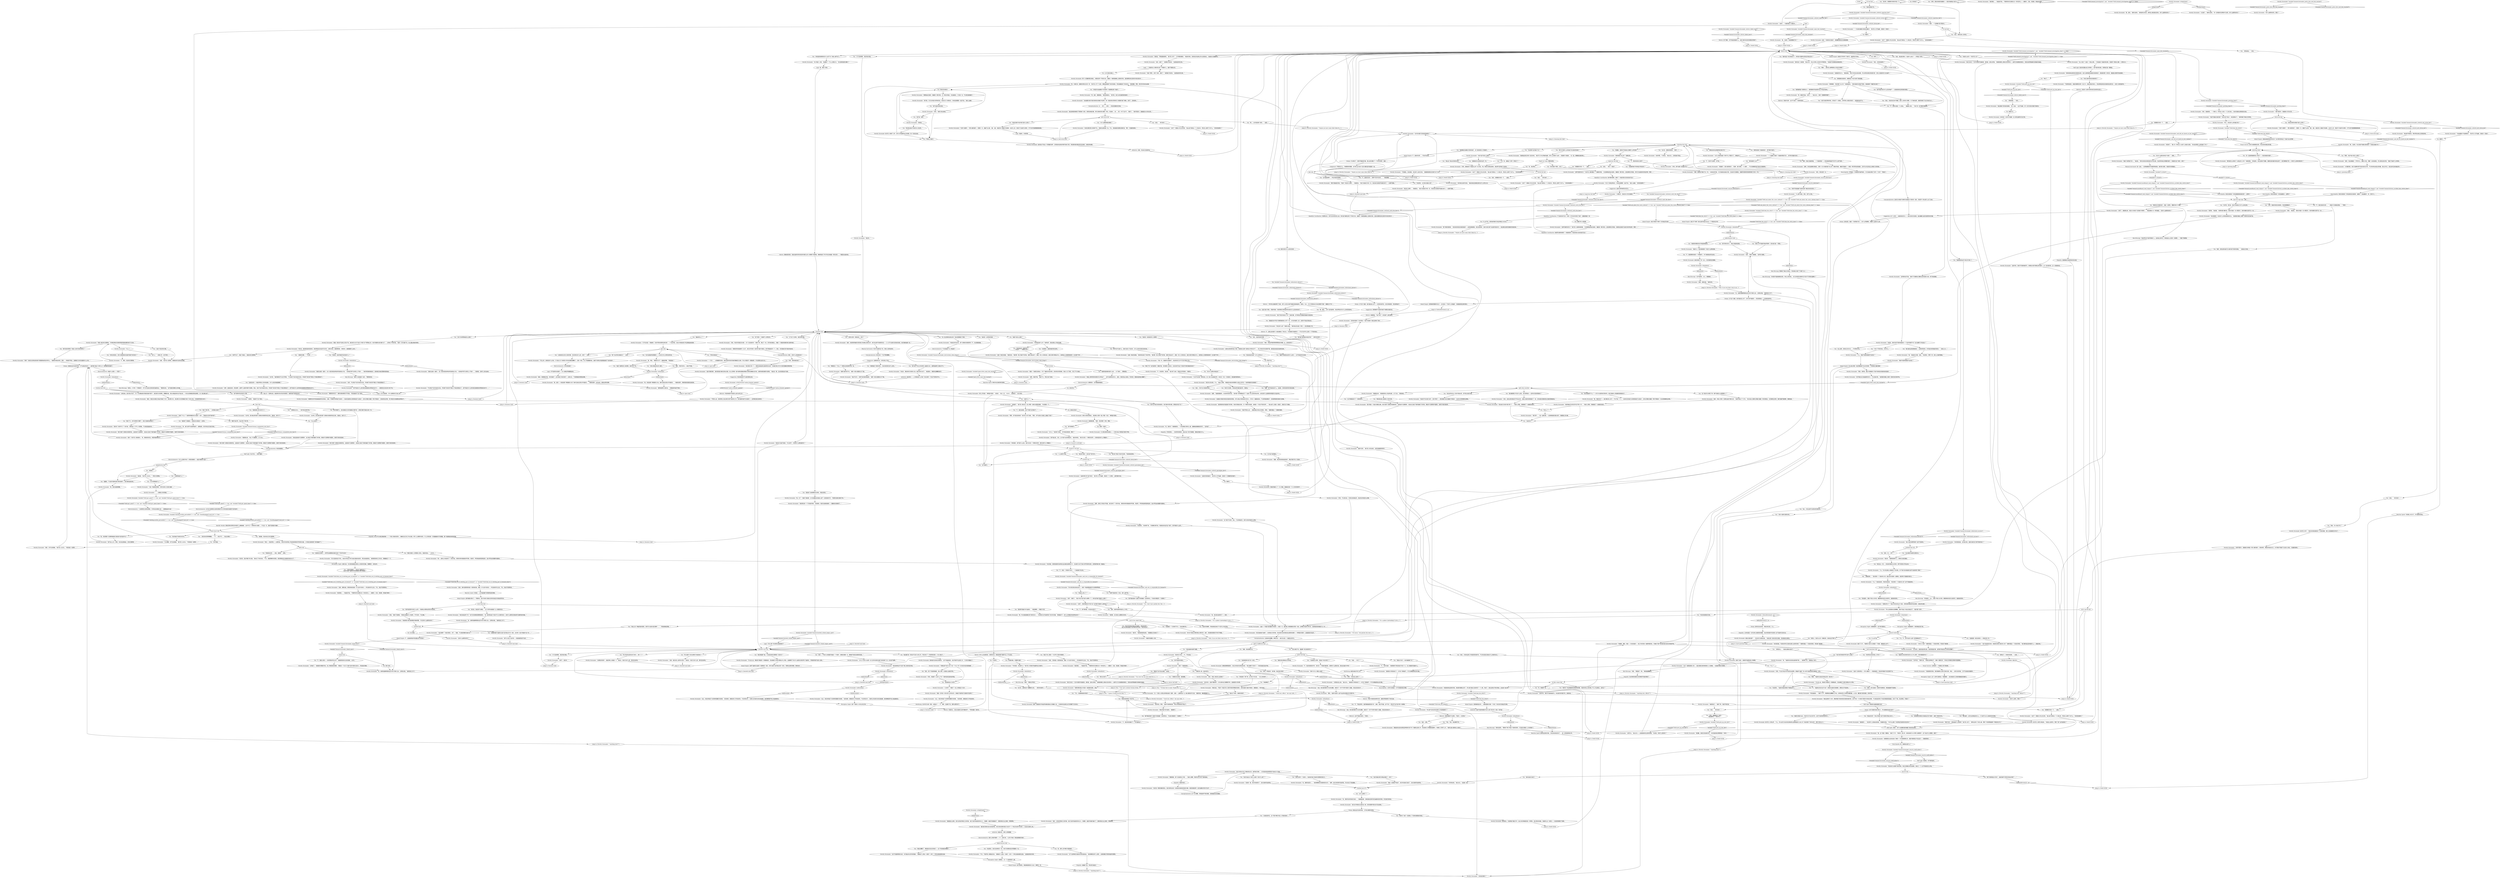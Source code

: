 # DOOMED / DICEMAKER
# New thought: The Precarious World
# ==================================================
digraph G {
	  0 [label="START"];
	  1 [label="input"];
	  2 [label="Interfacing: 也许你可以做一把剑，就用这个……不，等等，还是算了吧。那样太费时间了。"];
	  3 [label="Shivers: 夜幕降临，气温下降了；你在窗户上看见霜花。"];
	  4 [label="Novelty Dicemaker: IsHourBetween(21, 4)"];
	  5 [label="IsHourBetween(21, 4)", shape=diamond];
	  6 [label="!(IsHourBetween(21, 4))", shape=diamond];
	  7 [label="Novelty Dicemaker: “是啊，那就不要。”她低下头，然后又抬了起来。"];
	  8 [label="Drama: 当她说出这句话的时候，口气丝毫没有变化——就好像只是这个世界上又一条普通的信息罢了。"];
	  9 [label="Novelty Dicemaker: IsNighttime()"];
	  10 [label="IsNighttime()", shape=diamond];
	  11 [label="!(IsNighttime())", shape=diamond];
	  12 [label="Kim Kitsuragi: “我会押注在*电异常事故*上。这些我之前听过。特别是这么古老的一栋建筑……”他看了看周围。"];
	  13 [label="You: “没关系，我稍后再回来。”[离开。]"];
	  14 [label="You: “其实吧，我需要时间再多考虑一下。”"];
	  15 [label="Novelty Dicemaker: “不用着急。四处看看，有没有什么吸引你的。”她朝着堆满宝石的架子点了点头。"];
	  16 [label="Novelty Dicemaker: “你是个警官，对吧？给你，接好了！”她把骰子扔给你。“这是我送你的礼物。”"];
	  17 [label="You: 抓住骰子！"];
	  18 [label="You: Variable[\"doomed.dicemaker_redcheck_catch_the_dice\"]"];
	  19 [label="Variable[\"doomed.dicemaker_redcheck_catch_the_dice\"]", shape=diamond];
	  20 [label="!(Variable[\"doomed.dicemaker_redcheck_catch_the_dice\"])", shape=diamond];
	  21 [label="superstar die hub"];
	  22 [label="You: “琥珀，穷人的金子吗？”"];
	  23 [label="Novelty Dicemaker: “太好了！那就8小时之后见吧。”她从桌子里拿出一个小笔记本，然后在上面写了点什么。“还有其他事吗？”"];
	  24 [label="Novelty Dicemaker: “我这里不赊账的。等你弄到全款之后再回来吧。”"];
	  25 [label="Novelty Dicemaker: Variable[\"doomed.dicemaker_ordered_wirral_die\"]"];
	  26 [label="Variable[\"doomed.dicemaker_ordered_wirral_die\"]", shape=diamond];
	  27 [label="!(Variable[\"doomed.dicemaker_ordered_wirral_die\"])", shape=diamond];
	  28 [label="Novelty Dicemaker: “你说得对，”她冷静下来。“灰域确实很可怕。但是我没有诅咒这个骰子。我不相信什么诅咒。”"];
	  29 [label="Untitled hub"];
	  30 [label="Novelty Dicemaker: “好吧。不过老实说，它真的没有被诅咒。我会告诉你是怎么回事。”"];
	  31 [label="Novelty Dicemaker: “要塞事故，那个无线游戏工作室……”她闭上眼睛，残存的记忆点亮了她的脸庞。"];
	  32 [label="You: “我听说他们没钱了。”"];
	  33 [label="You: “妙啊，那些杂物真的挺酷的——但是*鼻烟电台*是什么？”"];
	  34 [label="Novelty Dicemaker: “那是一个秘密无线电台，专门广播真实的凶杀案，还有真实的受害者。有些人为了享受，可花了不少钱呢。”"];
	  35 [label="You: 暂且不谈。"];
	  36 [label="Novelty Dicemaker: “嗯——那间工作室发布了一系列作品，使用的材料里面就有甲壳素。很显然，甲壳素是奥西登制造的，是从甲壳虫的翅膀中提取的。”"];
	  37 [label="Novelty Dicemaker: “呃，真的吗？”她看着窗沿，一只死苍蝇正仰卧在上面，腿蜷缩成蝴蝶结的样子。“无所谓了……”"];
	  38 [label="Novelty Dicemaker: “当然没有。那只熊太可怕了。有一只充满敌意的顶级掠食者*看守*，谁还想买冰淇淋啊。更糟糕的是，那台冰箱运转的也不是太好，一半的冰淇淋都变得有些畸形，有一部分都化掉了。”"];
	  39 [label="You: “真是太可怕了。他们被逮捕了吗？”"];
	  40 [label="You: “没关系，这确实是个很糟糕的主意。”（穿好你的裤子。）"];
	  41 [label="shiver fail hub"];
	  42 [label="Novelty Dicemaker: “抱歉，我没有其他现成的骰子。要诅咒骰子的人可是你。”"];
	  43 [label="Novelty Dicemaker: “这个骰子可没有，放心。它没有被诅咒。我可以告诉你是怎么回事。”"];
	  44 [label="Jump to: [Novelty Dicemaker: \"\"It's a sphere *pretending* to be a...\"]"];
	  45 [label="Novelty Dicemaker: “我感觉到了。”她笑了笑，但是不再言语。"];
	  46 [label="You: “我们能不能彻底忘掉这件事？”（穿好你的裤子。）"];
	  47 [label="You: “不，这里以前是一个火电站。”（触摸防火幕。）“你在*另一栋*建筑的烟囱里。”"];
	  48 [label="Novelty Dicemaker: “好吧。不过也不是只有书店还在运营啊。那褴褛飞旋呢？有人说它也是这栋综合建筑的一部分。”"];
	  49 [label="Novelty Dicemaker: “你知道这是什么吗？”她举起手，露出食指上闪烁的金属。"];
	  50 [label="Novelty Dicemaker: “哦，这个真是一塌糊涂。”她叹了口气。“曾经有一家公司，承诺会每天24小时帮人维修窗户。这个会出什么问题呢，是吧？”"];
	  51 [label="Inland Empire: 是时候面对源头了。不要害怕，因为宇宙的力量会支持你完成这次的超自然任务。"];
	  52 [label="Novelty Dicemaker: “我的建议……”她竖起手指。“不要把你的生意建立在一时的狂热上——催眠术，花语，双陆棋，特别是*弹球*。”"];
	  53 [label="Untitled hub"];
	  54 [label="Drama: 关于这个话题，她只能说这么多了。以吾辈目前所见，她已经很透彻，而且很真诚了。"];
	  55 [label="Novelty Dicemaker: Variable[\"doomed.dicemaker_shivers_failed_once\"]"];
	  56 [label="Variable[\"doomed.dicemaker_shivers_failed_once\"]", shape=diamond];
	  57 [label="!(Variable[\"doomed.dicemaker_shivers_failed_once\"])", shape=diamond];
	  58 [label="Novelty Dicemaker: “这些年来，我的手艺越来越灵巧。你会喜欢你的骰子的，我很肯定。”"];
	  59 [label="Novelty Dicemaker: “不管怎么说，我觉得担心电台里的东西不是你的工作。我可能根本就不应该提它——这种事还是忘掉的好。”"];
	  60 [label="Novelty Dicemaker: Variable[\"gates.fritte_main_hub_reached\"]"];
	  61 [label="Variable[\"gates.fritte_main_hub_reached\"]", shape=diamond];
	  62 [label="!(Variable[\"gates.fritte_main_hub_reached\"])", shape=diamond];
	  63 [label="Conceptualization: 这些石头和骰子仿佛天生就是这个房间的一部分，像石笋一样从架子上长了出来。"];
	  64 [label="You: “你知道*自由威勒尔*的背景吗？我想要玩那个的骰子。”"];
	  65 [label="You: “我不玩接东西的游戏。”"];
	  66 [label="Inland Empire: 她是在可怜你吗？我的天，她居然在可怜你。"];
	  67 [label="You: “你知不知道褴褛飞旋背后那个被私刑处死的男人？”"];
	  68 [label="Suggestion: 这是为领导者而生的石头。"];
	  69 [label="Jump to: [MAIN HUB]"];
	  70 [label="You: “我回来取骰子的。”"];
	  71 [label="You: （把钱给她。）“给你。”"];
	  72 [label="Shivers: 你什么也没感觉到。如果有的话，那就是里面*温暖*的让人不太自在。"];
	  73 [label="You: “小心驶得万年船。”"];
	  74 [label="You: “不，你是一个邪恶的*存在*。一个锻造骰子的女巫。”"];
	  75 [label="Novelty Dicemaker: “而且——很自然地——从那时起，大部分时尚弄潮儿开始拒绝穿着有甲壳素的衣服。工作室还没做完那个系列就破产了。”"];
	  76 [label="Novelty Dicemaker: “是吗？”骰子匠人扬起眉头。“呃，那就祝你好运，希望你能控制住它……”"];
	  77 [label="Novelty Dicemaker: “我能看出来，”她指着你脸上的战争油彩，点了点头，“那些条纹。”"];
	  78 [label="You: “我认识一个那种女孩。她是弗利多杂货店的收银员，她感觉就不是特别友好。”"];
	  79 [label="You: “等等，大家会这么做吗？”"];
	  80 [label="Jump to: [shiver fail hub]"];
	  81 [label="Novelty Dicemaker: “要诅咒骰子的可是你，”她挑明了。"];
	  82 [label="Jump to: [MAIN HUB]"];
	  83 [label="Jump to: [You: \"\"I guess I'll keep the die then.\"\"]"];
	  84 [label="You: “能不能给我来个这骰子的普通版？没有修改过，不会每次都是同一个结果的？”"];
	  85 [label="Novelty Dicemaker: “太棒了。那巫师能告诉*存在*这个诅咒骰子是做什么用的吗？”"];
	  86 [label="You: “是的，我的战争油彩可以保护我不受邪灵侵害。”（指指自己的脸。）"];
	  87 [label="Novelty Dicemaker: “答案。真奇怪。最近大家都是为了骰子和角色扮演游戏来找我的……”"];
	  88 [label="You: “其实，只有你这家工作室是受到保护的。不过你还是应该做点什么来保护自己。”"];
	  89 [label="You: “东德尔塔弹球——现在的飞旋旅社吗？”\n“你知不知道飞旋旅社的前身就是东德尔塔弹球？”"];
	  90 [label="Jump to: [Novelty Dicemaker: \"\"Anything else?\"\"]"];
	  91 [label="You: （转移目光。）“我现在想聊点别的了。”"];
	  92 [label="Novelty Dicemaker: “你的意思是，考虑到世界正在我的走廊上崩溃的事实？”她朝你露出一个悲哀的笑容，然后看了看周围……"];
	  93 [label="ghosthunters hub"];
	  94 [label="no kim corpse hub"];
	  95 [label="Jump to: [doorbell mini hub]"];
	  96 [label="Novelty Dicemaker: Variable[\"TASK.doomed_investigation\"]  and   Variable[\"TASK.doomed_investigation_done\"] == false"];
	  97 [label="Variable[\"TASK.doomed_investigation\"]  and   Variable[\"TASK.doomed_investigation_done\"] == false", shape=diamond];
	  98 [label="!(Variable[\"TASK.doomed_investigation\"]  and   Variable[\"TASK.doomed_investigation_done\"] == false)", shape=diamond];
	  99 [label="Novelty Dicemaker: “我们正处在一个旧中央壁炉的烟囱里。我知道，是有点奇怪。”她看着墙壁上那些红色的砖块——虽然它们已经被重新粉刷过，但到处依然残留着乌黑烟灰的痕迹。"];
	  100 [label="Kim Kitsuragi: “同意，”警督插了一嘴，“弹球是最糟糕的。”"];
	  101 [label="Drama: 她听说过凶杀案，但是没有见到，大人。"];
	  102 [label="Reaction Speed: 书店晚上9点关门。你只能明天再去。"];
	  103 [label="Novelty Dicemaker: 感觉很冰。只是把骰子握在手中，就让你的脊椎感觉到一阵寒意。透过黑色的树脂，你能辨认出一块骨头——来自短吻鳄的下颌骨。"];
	  104 [label="Novelty Dicemaker: “我就是这么想的。因为当资金所剩无几的时候，他们只是开始抱怨资本主义。你懂得，就是市场被操纵了，要排挤新企业之类的，等等等等。”"];
	  105 [label="Novelty Dicemaker: “总之，现在你知道了冰淇淋帝国覆灭的故事。”说完故事，她看起来几乎有些悲伤。"];
	  106 [label="Inland Empire: 不，是别的东西……*可怕*的东西。"];
	  107 [label="Novelty Dicemaker: “那个确实很经典。一枚标准的角色扮演游戏骰子，上面有植物图案。现在说说材料：我的大部分客户会选择外国木材——我会建议选用东塞美尼的蛇纹树。”"];
	  108 [label="Novelty Dicemaker: “这种可能性有多少？”骰子匠人朝你露出一个温暖的笑容。“红色那颗是用血石做的，镶嵌着一颗天青石。蓝色那颗正好相反。把它们当成是你的幸运符吧，警官……”"];
	  109 [label="Novelty Dicemaker: “我知道，不算是最新颖的，”骰子匠人笑了，几乎带着些歉意，“但是有时候，显而易见的选择之所以显而易见，只是因为它是最好的。”"];
	  110 [label="You: “好吧。我要跟你订个骰子。”\n“我还能再订一个骰子吗？”"];
	  111 [label="Novelty Dicemaker: “太好了！那就8小时之后见吧。”她从桌子里拿出一个小笔记本，然后在上面写了点什么。“还有其他事吗？”"];
	  112 [label="Jump to: [Novelty Dicemaker: \"\"Maybe you have some other ideas fo...\"]"];
	  113 [label="Jump to: [Novelty Dicemaker: \"\"Maybe you have some other ideas fo...\"]"];
	  114 [label="Novelty Dicemaker: “只要7雷亚尔，我就能8小时内交货。”"];
	  115 [label="Novelty Dicemaker: Variable[\"doomed.dicemaker_said_did_not_knock_on_her_window\"]"];
	  116 [label="Variable[\"doomed.dicemaker_said_did_not_knock_on_her_window\"]", shape=diamond];
	  117 [label="!(Variable[\"doomed.dicemaker_said_did_not_knock_on_her_window\"])", shape=diamond];
	  118 [label="Jump to: [MAIN HUB]"];
	  119 [label="You: 阅读词句。"];
	  120 [label="Empathy: 你几乎可以看见那副景象——一个矮小多病的老男人，蜷缩在自己的工作台后面，裤子上沾满陈年尿渍，手上正填充着一只双腿僵直的可怜狸猫。整个场面看起来悲惨至极。"];
	  121 [label="You: “我不吸毒。”"];
	  122 [label="Novelty Dicemaker: “什么？”"];
	  123 [label="You: “当然不会了。我是个普通人，我就没有幻想野兽。”"];
	  124 [label="You: “这是违法的——像这样卷走公司的钱逃跑。为什么他没有被逮捕呢？”"];
	  125 [label="You: “阿特米普是谁？”"];
	  126 [label="Novelty Dicemaker: “哈，搞笑的投资人……”她的眼睛里闪烁着绿色的光芒。“是啊，他们没有按时完成项目，所以失去了资金援助。”"];
	  127 [label="Novelty Dicemaker: “当然！”她笑了。“现在*存在*是不是可以解释一下，你的诅咒骰子是做什么用的？”"];
	  128 [label="You: “它有个不同的地址，在市中心。”"];
	  129 [label="Novelty Dicemaker: 她眯起眼睛看着你，对自己听到的东西有些吃惊。“那又是哪门子技巧？！”你的拉链还没拉开呢。"];
	  130 [label="You: “好吧，听我说完：有时候，我会有些*感觉*……”"];
	  131 [label="Jump to: [MAIN HUB]"];
	  132 [label="Novelty Dicemaker: “是的。我听说那里曾经是一家游戏机室。那是一次*古老*的失败——早在我的时代之前。不过，我也不觉得惊讶。”"];
	  133 [label="Conceptualization: 偶尔尝试一下也不算很糟糕。"];
	  134 [label="You: “我猜我是个简单的男人，我对发型真的没什么意见。”"];
	  135 [label="You: （直接说吧。）“现实里有一个2毫米的小洞，就在运河对面有一座教堂。我觉得它可能跟灰域有关。”"];
	  136 [label="You: “我开始觉得并没有什么诅咒，只是商业决策和自然的市场波动。”"];
	  137 [label="Novelty Dicemaker: “没错。”她捏了捏鼻根。“真相永远都是令人失望的，平平无奇，了无生趣。”"];
	  138 [label="Novelty Dicemaker: “现在变成这样了吗？”桌子后的她眯起眼睛看着你。“我一直觉得这是个相当平凡又无聊的地方，没有什么看得见的超自然力量带来的惊喜。”"];
	  139 [label="You: “我没时间解释，特别是我还身处于*幻觉*之中的时候。”"];
	  140 [label="Novelty Dicemaker: 她吃惊地盯了你一会儿，眨巴着黑色的眼睛。"];
	  141 [label="You: “关于这个对讲机，我还有些问题。”"];
	  142 [label="Novelty Dicemaker: “这是个古怪的职业——帮人做骰子——但是我喜欢。而且我*更喜欢*坐在家里干活。”"];
	  143 [label="Logic: 哦，想到了很多。"];
	  144 [label="Conceptualization: 听起来挺酷的。"];
	  145 [label="Authority: 她是对的，按时上班很重要。"];
	  146 [label="You: “你应该学会怎么*支持*其他女性，而不是让她们失望。”"];
	  147 [label="Novelty Dicemaker: “而且他们已经有*那只熊*了……”她闭上双眼，好像想起了一些痛苦的回忆。"];
	  148 [label="Novelty Dicemaker: IsAfternoon()"];
	  149 [label="IsAfternoon()", shape=diamond];
	  150 [label="!(IsAfternoon())", shape=diamond];
	  151 [label="You: “因为我是个警官，对吗？”"];
	  152 [label="Hand/Eye Coordination: 不亏是好身手先生！你用一只手在空中抓住了骰子，就像演电影一样。"];
	  153 [label="Novelty Dicemaker: 两个小石雕掉落在地板上，散落在两个不同的方向，就像从一条断裂细绳上滚落的珍珠。蓝色那颗消失在房间中央的深坑中……"];
	  154 [label="Novelty Dicemaker: “也许你对骰子还有些其他想法？”"];
	  155 [label="Novelty Dicemaker: “太好了！那就8小时之后见吧。”她从桌子里拿出一个小笔记本，然后在上面写了点什么。“还有其他事吗？”"];
	  156 [label="Novelty Dicemaker: Variable[\"doomed.dicemaker_main_hub_reached\"]"];
	  157 [label="Variable[\"doomed.dicemaker_main_hub_reached\"]", shape=diamond];
	  158 [label="!(Variable[\"doomed.dicemaker_main_hub_reached\"])", shape=diamond];
	  159 [label="You: “喂，妮亚……那个诅咒是真的，我也弄明白你为什么没有受到影响。”"];
	  160 [label="Novelty Dicemaker: 你把小球丢到地板上，最后朝上的那一面上写着一句话：‘神明是冷漠的。’"];
	  161 [label="Novelty Dicemaker: “所以现在我也变成女巫了。与整个*我是罪魁祸首*的主题很押韵呢。”"];
	  162 [label="Novelty Dicemaker: 她看着结果。“很好。现在再掷一次吧，警探。”"];
	  163 [label="Novelty Dicemaker: IsKimHere()"];
	  164 [label="IsKimHere()", shape=diamond];
	  165 [label="!(IsKimHere())", shape=diamond];
	  166 [label="You: “巨大的野兽是什么？”"];
	  167 [label="Novelty Dicemaker: “我想又是老一套吧——他一直在构思各种各样的新商业计划，一回来就*等不及*要马上*开始*……”她的笑容越来越灿烂，直到看见你身后警督的那张脸。"];
	  168 [label="You: “我不在乎他们的其他想法，我只想听听熊的事。那熊起作用了吗？”"];
	  169 [label="You: “你说得对，他们应该再努力一些。他们已经拥有成功所需要的一切。”"];
	  170 [label="Novelty Dicemaker: “不过，不是所有人都能成功的。”她朝桌子上掷出一对骰子；其中一个停在金属桌面的边缘。“这就是游戏的本质。”"];
	  171 [label="You: “你是说最终结果不重要。”"];
	  172 [label="Novelty Dicemaker: “是吗？”她扬起眉头。"];
	  173 [label="Jump to: [Novelty Dicemaker: \"\"You were the one who asked for a c...\"]"];
	  174 [label="Novelty Dicemaker: “所以，你在找什么样的骰子呢？”"];
	  175 [label="Novelty Dicemaker: “很好，”她说到。“我的价格是一对10雷亚尔，除非你要的东西不太一般……”"];
	  176 [label="Novelty Dicemaker: “嗯，坤诺。”昏暗的灯光下，她眯起双眼。“坤诺是谁？”"];
	  177 [label="Novelty Dicemaker: “所以是气压告诉你在我的工作室里脱裤子？”"];
	  178 [label="Jump to: [MAIN HUB]"];
	  179 [label="Electrochemistry: 一头聪明而又高贵的野兽，引导你走向那条大道……铺满毒品的大道！"];
	  180 [label="Novelty Dicemaker: “你确定是气流SCA吗？是一个*女人*吗？也许是书店的普莱桑斯……”"];
	  181 [label="You: “是的，但它还是在一栋隔开的建筑里。邪恶能量够不到那里。”"];
	  182 [label="Novelty Dicemaker: IsNighttime()"];
	  183 [label="IsNighttime()", shape=diamond];
	  184 [label="!(IsNighttime())", shape=diamond];
	  185 [label="You: “关于这栋建筑，我还有些问题。”"];
	  186 [label="Novelty Dicemaker: “它不仅仅是一个健身房，它是*阿特米普拳击俱乐部*，一个社区项目，旨在引导高危青少年远离毒品和犯罪。”"];
	  187 [label="Novelty Dicemaker: “我在听。”"];
	  188 [label="You: “别叫它垃圾堆，你把这里布置的挺好的，很舒适。”"];
	  189 [label="You: “抱歉，我不知道该说什么。这是熵，反映的是体系的混乱程度。”"];
	  190 [label="Novelty Dicemaker: “所以比我想象的还要糟糕。看来不是这个商业区被诅咒了，而是*整个世界*。”"];
	  191 [label="Perception (Sight): 她看着窗外，夜色降临在院子里。"];
	  192 [label="Novelty Dicemaker: “无论如何，谢谢你能来拜访我。找到答案是好事，虽然我不能说自己已经完全理解了。”"];
	  193 [label="You: “毫无疑问，诅咒也会降临到你头上。它只是不太关心地球的时间范围。”"];
	  194 [label="You: “你说‘每天喧闹的声音’是什么意思？”"];
	  195 [label="You: “其实……气流SCA的秘密可能是一个*录音*。我稍后再播一次，看看是不是完全相同的信息。”"];
	  196 [label="Novelty Dicemaker: “我觉得没有一个门铃是好用的，包括我的。我还在连接线路呢——抱歉给你添麻烦了。”"];
	  197 [label="Drama: 没有说谎。她是一个新奇骰子匠人，没什么好隐瞒的。需要什么就问什么吧。"];
	  198 [label="Logic: 我喜欢。多漂亮啊。"];
	  199 [label="You: “你经常会在周日晚上工作吗？”"];
	  200 [label="Reaction Speed: 她来到这里的时候，已经没有其他空间了……她一定知道其他公司。"];
	  201 [label="Perception (Sight): 窗户下面有小小的光点在闪烁……"];
	  202 [label="Empathy: 她感激他们给她带来的安全感。"];
	  203 [label="Drama: 她说出这句话的时候，几乎有点嘲弄的意味。"];
	  204 [label="Novelty Dicemaker: “总之，现在你知道了冰淇淋帝国覆灭的故事。”说完故事，她看起来几乎有些悲伤。午后的阳光中，几缕灰尘形成的光柱在盘旋着。她的眼睛漫不经心地追随其后。"];
	  205 [label="choosing dice hub"];
	  206 [label="Logic: 一个美丽的女人朝你扔礼物？不管做什么，最好不要想太多。"];
	  207 [label="Novelty Dicemaker: “好吧。”她努力挤出笑容。"];
	  208 [label="You: “而且我也绝对不是任何人的走狗。”"];
	  209 [label="Novelty Dicemaker: 骰子匠人咳嗽了几声，双手又开始摆弄自己的戒指。她一句话也没说。"];
	  210 [label="You: “成交。”（预订一对骰子。）"];
	  211 [label="You: “我没有*害怕*，我只是*不想*丢它。”"];
	  212 [label="Novelty Dicemaker: “为什么？”妮亚笑了起来。“你不是在害怕吧，警官？”"];
	  213 [label="You: “有意思。这些传输信号说的是什么？”"];
	  214 [label="Novelty Dicemaker: “领带？”她的目光移动到你脖子周围那条尿色的布料上。“我猜有时候会有吧，警官……但是我不明白，这跟我们讨论的话题有什么关系。”"];
	  215 [label="Novelty Dicemaker: “为什么气流SCA会用一份几百年的录音当做门铃信息呢？这一点也说不通啊。”"];
	  216 [label="Novelty Dicemaker: “那你*为什么*要这么做呢？！”"];
	  217 [label="You: [离开。]"];
	  218 [label="You: “他有点像这附近的小霸王。”"];
	  219 [label="Novelty Dicemaker: “要帮助那种小孩的话，一家健身房怕是不够的。”"];
	  220 [label="Electrochemistry: 就算是你，也许都能做得更好。"];
	  221 [label="You: “她说她来自三生电气。”"];
	  222 [label="Novelty Dicemaker: “说得好。”她放弃了这个想法。"];
	  223 [label="You: “普莱桑斯是个聪明的女人。她用塞美尼饰品保护自己不受诅咒影响。”"];
	  224 [label="Encyclopedia: 角色扮演游戏？你知道角色扮演游戏：威勒尔，自由威勒尔，呃，还有什么……"];
	  225 [label="Novelty Dicemaker: 她笑了起来，试着用手指拂去脸上的疲惫。"];
	  226 [label="You: “是的。只有巧合才能保护我们。”"];
	  227 [label="Novelty Dicemaker: “我刚想问……”坐在椅子上的她向前倾身，打量着你的脸。“*你*怎么想的？你觉得诅咒是真实存在的吗？”"];
	  228 [label="You: “我觉得可能是*你*造成的。”（眯起眼睛——神秘兮兮的）"];
	  229 [label="Novelty Dicemaker: “嗯，所以我是盘踞在洞穴里的巨龙……”你的暗示似乎给她带来了些许的乐趣。“那我能问下，有什么东西能支持这种说法吗？”"];
	  230 [label="Novelty Dicemaker: “我*会*对做出合理的商业决策负责，是的，其他那些租客的不幸可不赖我。”"];
	  231 [label="Jump to: [Novelty Dicemaker: \"\"Of course.\" She pinches the root o...\"]"];
	  232 [label="Novelty Dicemaker: Variable[\"TASK.ask_about_the_curse_subtask\"] == true  and  Variable[\"TASK.ask_about_the_curse_subtask_done\"] == false"];
	  233 [label="Variable[\"TASK.ask_about_the_curse_subtask\"] == true  and  Variable[\"TASK.ask_about_the_curse_subtask_done\"] == false", shape=diamond];
	  234 [label="!(Variable[\"TASK.ask_about_the_curse_subtask\"] == true  and  Variable[\"TASK.ask_about_the_curse_subtask_done\"] == false)", shape=diamond];
	  235 [label="Novelty Dicemaker: “呃，飞旋旅社的后院总是琐事不断……”她停顿下来，试着想出个例子。"];
	  236 [label="Jump to: [yard questions hub]"];
	  237 [label="Novelty Dicemaker: 她点点头。"];
	  238 [label="You: “真的吗？他们一定是踏上了无限自我膨胀的旅途。”"];
	  239 [label="doorbell mini hub"];
	  240 [label="Suggestion: 普莱桑斯不会喜欢你接下来要告诉她的话。"];
	  241 [label="Jump to: [MAIN HUB]"];
	  242 [label="Novelty Dicemaker: “我想又是老一套吧——他一直在构思各种各样的新商业计划，一回来就*等不及*要马上*开始*……”她笑着，在椅子上转过身来。"];
	  243 [label="You: （看着你的脚。）“不光荣……”"];
	  244 [label="You: “这里以前有一家美发店，对吗？”"];
	  245 [label="You: “我发现一些很诡异的人体模特……”"];
	  246 [label="Novelty Dicemaker: “多面骰子，超过4面的骰子。八面体，偏六面体，十二面体……不过也做桶形骰子和四方陀螺球体。”"];
	  247 [label="Novelty Dicemaker: “真可惜。它们也许能为你带来好运，而且在马丁内斯地方，你肯定是需要一点运气的。”她合上抽屉。"];
	  248 [label="Novelty Dicemaker: “你说*诅咒*是什么意思？”"];
	  249 [label="You: “就像我的生活受到的诅咒一样。”"];
	  250 [label="Jump to: [Novelty Dicemaker: \"\"Maybe you have some other ideas fo...\"]"];
	  251 [label="You: “嗯……也许我该换个别的。”（返回。）"];
	  252 [label="Novelty Dicemaker: “如你所愿，下次再见，”她点点头，又转回桌子旁边。"];
	  253 [label="Novelty Dicemaker: “这是你预订的*诅咒*骰子，”骰子匠人打开抽屉，递给你一个小黑球，上面写着6句话。"];
	  254 [label="You: “这是什么？”"];
	  255 [label="You: 再掷一次骰子。"];
	  256 [label="Novelty Dicemaker: “天啦，传说中的瑞瓦肖冰城——你一定会喜欢的！”她笑了笑，靠近了一些，双手放在膝盖上，像是一个准备讲故事的单口相声演员。"];
	  257 [label="Novelty Dicemaker: Variable[\"doomed.furnace_warpainted_your_face\"]"];
	  258 [label="Variable[\"doomed.furnace_warpainted_your_face\"]", shape=diamond];
	  259 [label="!(Variable[\"doomed.furnace_warpainted_your_face\"])", shape=diamond];
	  260 [label="You: “那些条纹是让我保持人性的东西。”"];
	  261 [label="Novelty Dicemaker: “我相信ICP抓到他们了。ICP有个特殊部门，专门处理秘密电台的问题。”"];
	  262 [label="You: “那是因为你*所在*的建筑跟其他人的不一样。从*技术层面*上讲，这里并不是诅咒商业区。”"];
	  263 [label="You: “那我还是留着这个骰子吧。”"];
	  264 [label="Novelty Dicemaker: “他们对待自己的工作确实很认真。虽然他们好像……对日程安排有种惯性的*自由主义*风格。”"];
	  265 [label="Novelty Dicemaker: “这种可能性有多少？”骰子匠人也朝你眨眨眼。“红色那颗是用血石做的，镶嵌着一颗天青石。蓝色那颗正好相反。我相信这些骰子会成为你的幸运符，警官……”"];
	  266 [label="Jump to: [MAIN HUB]"];
	  267 [label="Novelty Dicemaker: “普莱桑斯，书店的那个女士吗？”她扬起眉头。“我听说她的生意挺不错的。难道是那个*能量*放过她了？”"];
	  268 [label="here for rpgs hub"];
	  269 [label="You: “稍微尝试一下怎么了？顾客应该思想再开放一些。”"];
	  270 [label="Novelty Dicemaker: “我在听。”她靠回到椅子上，双臂交叉放在胸前。"];
	  271 [label="Inland Empire: 谁在乎尸体啊？我们这里可能正在对付一个*邪恶存在*啊！"];
	  272 [label="Novelty Dicemaker: “当然了，我在听。”"];
	  273 [label="Novelty Dicemaker: “现在的小孩啊……”她摇摇头。“我们只是他们中的一员，现在他们反倒恐吓起我们来了。一点都不团结。”"];
	  274 [label="Perception (Sight): 结果是1。在一个20面的骰子上面。"];
	  275 [label="Inland Empire: 普莱桑斯需要听听这个。也许结合一下你的*心灵能量*，你就能搞清这里的情况。"];
	  276 [label="Novelty Dicemaker: “这些年来，我的手艺越来越灵巧。如果是从我手里做出来的骰子，你一定会喜欢的。这一点我很肯定。”"];
	  277 [label="Kim Kitsuragi: “很有创造性。”警督四下看了看这个宽阔的房间，天花板已经融入上方的阴影了。"];
	  278 [label="joke hub"];
	  279 [label="You: “不，是别的东西——某种*可怕*的东西……”（眯起眼睛。）"];
	  280 [label="Novelty Dicemaker: 她叹了口气。“我猜至少我可以去看望一下苏娜，看看她怎么样了。”"];
	  281 [label="Novelty Dicemaker: “自由威勒尔骰子是标准角色扮演骰子的变种，唯一的差别用冰雪和死亡的图案代替了植物。当然了，还有损失。”"];
	  282 [label="You: 捡起红色的骰子。"];
	  283 [label="Novelty Dicemaker: “给你，接好了！”她把骰子扔给你。“这是我送你的礼物。”"];
	  284 [label="You: “麻烦给我来个普通的骰子，很*常规*的就行。”"];
	  285 [label="MAIN HUB"];
	  286 [label="You: “成交。”（预订骰子。）"];
	  287 [label="Jump to: [wirral die hub]"];
	  288 [label="Jump to: [MAIN HUB]"];
	  289 [label="You: “其实，我现在身上没有钱。”"];
	  290 [label="Jump to: [MAIN HUB]"];
	  291 [label="Novelty Dicemaker: “*自由威勒尔*的通用骰子，”骰子匠人打开抽屉，递给你一只骰子。"];
	  292 [label="Shivers: 一阵冷风从烟囱里吹了进来。架子上的石头和矿物激动地咯咯直响。有那么一会儿，你几乎感觉自己正站在建筑*外面*，暴露在大气中……"];
	  293 [label="You: “我想知道他吸的是什么毒……为了我的……警察报告。”"];
	  294 [label="Novelty Dicemaker: “是啊，那间工作室也不知道。他们发布了一系列作品，使用的材料里面就有甲壳素。很显然，甲壳素是奥西登制造的，是从甲壳虫的翅膀中提取的。”"];
	  295 [label="Novelty Dicemaker: “你做了*什么*？”她把转椅朝你的方向挪了一英寸，不确定自己是不是听错了。"];
	  296 [label="Novelty Dicemaker: “不过现在气流已经成为历史。所有剩下来的资产都在47年被法警查封了。我不知道为什么房间里还留着那些滑雪板和动叶片……”"];
	  297 [label="Novelty Dicemaker: “其实真的只有一个，里面包括挑选附近最漂亮的女孩，付给她们每小时20分钱的报酬去照看货摊。”"];
	  298 [label="You: “这个想法可以得奖了吧！要不还能怎么选周围的人？”"];
	  299 [label="Novelty Dicemaker: “雇佣阴沉的年轻姑娘是挺常见的做法，没错。可惜她们经常是打包来的——我说的是那些长满青春痘的*女朋友*，还有长得像大猩猩一样的*男朋友*，在商店附近闲荡。至少瑞瓦肖冰城遇到这种情况了。”"];
	  300 [label="Novelty Dicemaker: “没有。这些女孩的朋友时不时会过来，这就让发胶的使用量多了一倍，还有皮肤问题和柜台后面的情绪波动。”"];
	  301 [label="Novelty Dicemaker: “哦，但她们来了——她们确实来上班了，不过不是一个人。一起来的还有她们长满青春痘的*女朋友*，还有长得像大猩猩一样的*男朋友*，在冰淇淋摊附近闲荡。”"];
	  302 [label="You: “我不同意你的看法。”"];
	  303 [label="Jump to: [You: \"\"Can I get a normal version of this...\"]"];
	  304 [label="You: “不，我在找别的东西……”（神秘兮兮地眯起双眼。）“*答案*。”"];
	  305 [label="You: “确实，坤诺*是*谁……我也不知道。”"];
	  306 [label="Novelty Dicemaker: “哦，你是说那个嘴很脏的小鬼。我听见他在后院大声说脏话……”她看向窗外，黑暗将她的面容反射回来。"];
	  307 [label="Novelty Dicemaker: “来吧。再有创意一点。”"];
	  308 [label="Novelty Dicemaker: “现在，还有其他事吗？”"];
	  309 [label="Novelty Dicemaker: “好吧。但是那个人说什么了吗？”她听起来还是有些怀疑。"];
	  310 [label="Jump to: [business hub]"];
	  311 [label="Inland Empire: 别让她太得意！她还需要保护*自己的灵魂*，不受邪恶力量的侵害！"];
	  312 [label="Half Light: 相信我，你不想知道的。"];
	  313 [label="Physical Instrument: 你也不会喜欢这个的。其他人会笑话你的。"];
	  314 [label="Drama: 也许只是因为她才智过人，所以能够成功逃过诅咒？"];
	  315 [label="Half Light: 完蛋了！那个女恶魔知道你揭露了她的真实身份。"];
	  316 [label="Novelty Dicemaker: Variable[\"doomed.dicemaker_inland_aura\"]"];
	  317 [label="Variable[\"doomed.dicemaker_inland_aura\"]", shape=diamond];
	  318 [label="!(Variable[\"doomed.dicemaker_inland_aura\"])", shape=diamond];
	  319 [label="You: 随它去吧。"];
	  320 [label="Novelty Dicemaker: “当然是了。”她看着你滑稽的举动，脸上带着宽容的微笑。“跟我说一个在马丁内斯*没有*悲惨过去的人，然后我们再聊。”"];
	  321 [label="Novelty Dicemaker: “当然。”她捏了捏鼻根。“这样多方便呢。”"];
	  322 [label="Novelty Dicemaker: “是啊，我想也是。”她转向你。"];
	  323 [label="Jump to: [Novelty Dicemaker: \"\"Well, if you ever find a way to ex...\"]"];
	  324 [label="Jump to: [Novelty Dicemaker: \"\"Anything else, officer?\"\"]"];
	  325 [label="Jump to: [doorbell mini hub]"];
	  326 [label="Visual Calculus: 这里很亮——但是晚上院子里很黑。"];
	  327 [label="Jump to: [business hub]"];
	  328 [label="Jump to: [Novelty Dicemaker: \"\"Well, if you ever find a way to ex...\"]"];
	  329 [label="Jump to: [MAIN HUB]"];
	  330 [label="Novelty Dicemaker: 里面好像嵌入了一只小苍蝇。就像是在看一个小小的失落世界……"];
	  331 [label="Novelty Dicemaker: IsKimHere()"];
	  332 [label="IsKimHere()", shape=diamond];
	  333 [label="!(IsKimHere())", shape=diamond];
	  334 [label="You: “有人在这里做毛绒玩具吗？我在周围看到了很多。”"];
	  335 [label="You: 什么也不说。表现地好像你已经这样做过1000次。"];
	  336 [label="You: 不管地上的骰子。"];
	  337 [label="Novelty Dicemaker: “当然了，我能看出来。我还以为你是个在找骰子的警官……”她歪起像小鸟一样的脑袋。“还有什么能帮你的吗？”"];
	  338 [label="Jump to: [choosing dice hub]"];
	  339 [label="You: “角色扮演的标准骰子是什么样的？”"];
	  340 [label="Novelty Dicemaker: “它是*24面体*，一颗24面的骰子，只要丢一次，就能产出2面，3面，4面，6面还有12面骰子的结果。从技术上讲，其他尺寸也是可以用的，只不过你可能需要重掷结果。”"];
	  341 [label="Novelty Dicemaker: “它是*24面体*，一颗24面的骰子，只要丢一次，就能产出2面，3面，4面，6面还有12面骰子的结果。从技术上讲，其他尺寸也是可以用的，只不过你可能需要重掷结果。”"];
	  342 [label="Novelty Dicemaker: 它又落在相同的结果上——它再次发出*神明是冷漠的*声明。"];
	  343 [label="Novelty Dicemaker: “也许吧。因为做出熊的那个动物标本剥制师肯定没有。我是说，他尽力了。”"];
	  344 [label="You: “我杀了那只熊。”（你把插头拔掉了。）"];
	  345 [label="You: “好吧，那其他想法呢？”"];
	  346 [label="Novelty Dicemaker: “做它的那个动物标本剥制师说，这是他的*幻想野兽*。他说自己是在干燥剂嗑嗨了的时候，跟他的*幻想野兽*相遇的。他把它叫做‘超圣兽’。”"];
	  347 [label="Novelty Dicemaker: “哦，我完全能够理解。”"];
	  348 [label="Novelty Dicemaker: “事故？这我就不知道了。我只听说他们没钱了，没办法按时完成项目。”"];
	  349 [label="Novelty Dicemaker: “最后他们根本没办法完成项目。他们没有足够的意志力去生产一个*真正历史性*的东西——也没办法准时上班。”"];
	  350 [label="You: “我只是在运用逻辑思维——这里经常刮风。你可能没有把烟囱顶封好。”（指向上方。）"];
	  351 [label="Novelty Dicemaker: “祝你好运，警官，”她淘气地笑着说到，然后又转回到桌子旁边了。"];
	  352 [label="Jump to: [Novelty Dicemaker: \"\"Good luck, officer,\" she says with...\"]"];
	  353 [label="You: “也许这就是坤诺需要的——以社区为中心的拳击俱乐部。”"];
	  354 [label="You: “听起来挺像我的风格。”"];
	  355 [label="Jump to: [MAIN HUB]"];
	  356 [label="Novelty Dicemaker: Variable[\"doomed.moodboard_read_slogans\"]  and  Variable[\"doomed.fortress_accident_kim_switch_done\"]"];
	  357 [label="Variable[\"doomed.moodboard_read_slogans\"]  and  Variable[\"doomed.fortress_accident_kim_switch_done\"]", shape=diamond];
	  358 [label="!(Variable[\"doomed.moodboard_read_slogans\"]  and  Variable[\"doomed.fortress_accident_kim_switch_done\"])", shape=diamond];
	  359 [label="Inland Empire: 普莱桑斯是对的……烟囱里确实住着一个存在！你应该问问她诅咒的事。"];
	  360 [label="You: “在我看来，就是普通的珠宝首饰。”"];
	  361 [label="Novelty Dicemaker: “这是一枚纪念戒指，”她回复到。“我的第一家公司破产的时候，我把它做出来了。那是一间小小的珠宝店，就在东德尔塔商业中心，是用我从父母那里继承的一点点遗产开的……”"];
	  362 [label="Novelty Dicemaker: “不到一年，我就把它给毁掉了。我没有你们口中*可行的*商业计划。”"];
	  363 [label="You: “看见了吗？诅咒是真的！我敢打赌，你的那家小珠宝店，应该没有开在这个有防护作用的烟囱深处吧？”"];
	  364 [label="Novelty Dicemaker: “这是一枚纪念戒指，”她的回复盖住了你的声音。“我的第一家公司破产的时候，我把它做出来了。那是一间小小的珠宝店，就在东德尔塔商业中心，是用我从父母那里继承的一点点遗产开的……”"];
	  365 [label="You: “恐怕是的。苏娜·卢凯伦-吉尔德，要塞事故的前任主程序员，就是她发现的。”"];
	  366 [label="Novelty Dicemaker: “只有马丁内斯？”她朝你露出一个悲哀的笑容，然后看了看周围……"];
	  367 [label="Novelty Dicemaker: “这就是资本主义。”她耸耸肩。“我们只听说过成功故事，所以经常会很吃惊地意识到：实际上到底有多少企业破产。”"];
	  368 [label="Novelty Dicemaker: “邪恶*存在*，那到底是什么意思啊？”骰子匠人笑了。“某种女巫吗？你怎么看，警官？你觉得我是那个*邪恶存在*吗？”"];
	  369 [label="Inland Empire: 不，这是她积极共鸣显露出的不安色彩！"];
	  370 [label="You: “我明白了。多谢你的回答。”（总结。）"];
	  371 [label="You: “窗户的事真是太可惜了。我甚至都不打算问你电台的事了……”"];
	  372 [label="Novelty Dicemaker: “他们似乎相信自己是历史人物，肩负着某种*重大的*历史使命。”"];
	  373 [label="Novelty Dicemaker: “呃，如果你能解释那些诅咒中的*矛盾*之处，记得告诉我。”她转回去工作了。"];
	  374 [label="You: 自己保密。"];
	  375 [label="Jump to: [doorbell mini hub]"];
	  376 [label="Empathy: 可怜的家伙……你突然有种感觉，昆虫对这个案子很重要。很难说清是为什么。"];
	  377 [label="Jump to: [MAIN HUB]"];
	  378 [label="Jump to: [gym hub]"];
	  379 [label="Novelty Dicemaker: “大家是会这么做，”她点点头。“我相信ICP抓到他们了。ICP有个特殊部门，专门处理秘密电台的问题。”"];
	  380 [label="Jump to: [business hub]"];
	  381 [label="girls idea reaction"];
	  382 [label="Novelty Dicemaker: “很好。希望这样能把事情稍微说的清楚一点。还有别的吗？”"];
	  383 [label="Novelty Dicemaker: “我是个新奇骰子匠人，”她说到。“把你在角色扮演系统的名字告诉我，我会帮你做出你需要的骰子。你就是为这个来的，对吧？”"];
	  384 [label="greeting done"];
	  385 [label="Novelty Dicemaker: “我想我这里正好有个适合你的。”她打开工作台顶端的抽屉，把什么东西拿了出来——那是两个多面体，一红一蓝，静静躺在她的掌心。"];
	  386 [label="Novelty Dicemaker: 她的指关节发出一阵清脆的响声，显然是来自紧张时掰手指的习惯。耳机那轻柔的颤动声还在继续，丝毫没有减弱。"];
	  387 [label="You: “我现在没兴趣买骰子。我是一名警官，需要问你几个问题。”"];
	  388 [label="You: “类似这个商业区受到的诅咒。”"];
	  389 [label="Novelty Dicemaker: Variable[\"TASK.pick_up_your_die\"]"];
	  390 [label="Variable[\"TASK.pick_up_your_die\"]", shape=diamond];
	  391 [label="!(Variable[\"TASK.pick_up_your_die\"])", shape=diamond];
	  392 [label="20 real hub"];
	  393 [label="10 real hub"];
	  394 [label="You: “我已经了解过*灰域*的恐怖，不能再继续冒险。”"];
	  395 [label="Novelty Dicemaker: “他嗑上某种奇怪的剥制术化学药品了……我不会推荐给任何人。最后，那些药品让他患上了尿失禁。那股味道真是太糟糕了。”"];
	  396 [label="You: “我相信那只熊已经尽力了。”"];
	  397 [label="You: “幻想野兽是什么？”"];
	  398 [label="You: “你有没有想过，那只幻想野兽其实是想*勒索*你的快乐？”"];
	  399 [label="You: “喂，你觉得那个幻想野兽能指引我找到*安非他命*吗？”"];
	  400 [label="Novelty Dicemaker: “可以理解。你不应该吸毒，”骰子匠人点点头。“毕竟你是一名警官……”"];
	  401 [label="Novelty Dicemaker: “很好，你不应该吸毒。”骰子匠人点点头。“毕竟你是一名警官……”"];
	  402 [label="You: “我对雇佣青少年没什么意见，我只想知道——这样对生意有帮助吗？”"];
	  403 [label="Novelty Dicemaker: “在一个陌生人的营业场所脱衣服？是啊，没错——这确实是个让人难以置信的坏主意。”她颤抖着，像是要摆脱什么。"];
	  404 [label="You: “这么说吧，我有自己的方法……不寻常的方法。”"];
	  405 [label="god is indifferent hub"];
	  406 [label="You: “谢谢，我会留着它的。”"];
	  407 [label="You: “真是解脱了。”"];
	  408 [label="You: “跟我的气场不是太般配，太病态。”"];
	  409 [label="Novelty Dicemaker: “我猜你确实能从中找到一些短暂的安慰，没错。”"];
	  410 [label="Jump to: [Novelty Dicemaker: \"\"No, I don't have another die. You'...\"]"];
	  411 [label="You: “你就这么承认了？”"];
	  412 [label="scared to roll hub"];
	  413 [label="You: “真是太糟糕了。要是我应该会支持他们——这个项目看起来棒极了。”"];
	  414 [label="You: “不，不是这样的。就好像我能感觉到*风*，或者，我也不知道，是*气压*，然后空气会*告诉*我一些事情。”"];
	  415 [label="You: “所以你说你这里也有门铃吗——哪一个？”"];
	  416 [label="Jump to: [MAIN HUB]"];
	  417 [label="Jump to: [MAIN HUB]"];
	  418 [label="Novelty Dicemaker: “不怎么样。如果说有什么的话，它只是让马丁内斯青少年的处境更加糟糕了。在某一时刻，有人开始散播传闻，说楼下的拳击吊袋里面装满了*安非他命*。”"];
	  419 [label="You: “你说得对，飞旋旅社看起来确实不像被诅咒了。”"];
	  420 [label="Novelty Dicemaker: Variable[\"tc.wirral\"]"];
	  421 [label="Variable[\"tc.wirral\"]", shape=diamond];
	  422 [label="!(Variable[\"tc.wirral\"])", shape=diamond];
	  423 [label="Visual Calculus: 她可以直接看到后院。你应该询问她私刑的事。"];
	  424 [label="Novelty Dicemaker: “你说对，看起来你已经很久没让人碰过你的头发了。”她歪着头，看着你乱糟糟的胡子。"];
	  425 [label="Novelty Dicemaker: “那是不是意味着我不会失败？”"];
	  426 [label="Novelty Dicemaker: “现在你又告诉我，什么，”她闭上双眼，“都是因为我没有把那家小店和公司开在一个废弃烟囱的垃圾堆里？”"];
	  427 [label="You: “现在这么一想……听起来好像有点太荒谬，都不好意思大声说出来。”"];
	  428 [label="cursed world hub"];
	  429 [label="You: “这就是我一直在宣扬的——但是没有人听。”"];
	  430 [label="You: “我会成为第一个承认所谓的‘诅咒’有很多矛盾之处的人。”"];
	  431 [label="Novelty Dicemaker: 骰子匠人突然大笑起来。“你是这么想的吗，警官？那个诅咒是真的？”"];
	  432 [label="Novelty Dicemaker: 骰子匠人大笑出声。“什么，所以诅咒只会应验在那些职业道德很差的人身上吗？你说的那个不是*诅咒*，那叫*资本主义*。”"];
	  433 [label="Novelty Dicemaker: “呃，如果你能解释那些诅咒中的*矛盾*之处，记得告诉我。”她转回去工作了。"];
	  434 [label="You: “我不用叫任何人，我自己就是鬼语者。”"];
	  435 [label="Novelty Dicemaker: “外面很黑的时候，真的很难辨认出院子里的东西。再说……我专注的时候，几乎不会起身去看窗外。”"];
	  436 [label="Jump to: [yard questions hub]"];
	  437 [label="Jump to: [Novelty Dicemaker: \"\"Anything else?\"\"]"];
	  438 [label="Logic: 它们只是道具。为什么要回到它们身上呢？"];
	  439 [label="Jump to: [MAIN HUB]"];
	  440 [label="You: “明白了。”"];
	  441 [label="Novelty Dicemaker: “那里的所有者是两个小伙子，他们对市场有一些非常*创新*的看法。那只熊就是其中一个。现在，问问我他们的*其他*想法吧。”"];
	  442 [label="Rhetoric: 这并不能成为借口，不是吗。"];
	  443 [label="Novelty Dicemaker: Variable[\"doomed.dicemaker_redcheck_catch_the_dice\"]"];
	  444 [label="Variable[\"doomed.dicemaker_redcheck_catch_the_dice\"]", shape=diamond];
	  445 [label="!(Variable[\"doomed.dicemaker_redcheck_catch_the_dice\"])", shape=diamond];
	  446 [label="You: 她的生意为什么没有失败呢……"];
	  447 [label="You: Variable[\"doomed.dicemaker_whitecheck_shivers\"]"];
	  448 [label="Variable[\"doomed.dicemaker_whitecheck_shivers\"]", shape=diamond];
	  449 [label="!(Variable[\"doomed.dicemaker_whitecheck_shivers\"])", shape=diamond];
	  450 [label="Novelty Dicemaker: “好吧。那不如换个其他骰子吧？”"];
	  451 [label="Novelty Dicemaker: “有什么能帮你的吗，警官？”"];
	  452 [label="Novelty Dicemaker: “那是一家名叫气流的公司生产的。就在他们从生产动叶片‘转到’生产滑雪板之后，他们的董事长就‘度假’去了……还带走了所有的钱。”她用一只手托着下巴，脸上露出顽皮的笑容。"];
	  453 [label="You: “我在门铃上看到一个名字叫‘东德尔塔弹球’。”"];
	  454 [label="You: “超圣兽？”"];
	  455 [label="You: “挺酷的，不过我不想再听那只熊的故事了。我们继续说别的吧。”"];
	  456 [label="Novelty Dicemaker: “还是老一套。他们的钱用完了，没办法按时完成项目。”"];
	  457 [label="You: 开始脱衣服。你需要*连接*。"];
	  458 [label="Novelty Dicemaker: “那能请你去别处使用这种特殊*技巧*吗？我要在这里工作，而且我的工作需要高度集中。半裸的人可帮不上忙。”她转过身以便你拉上拉链了。"];
	  459 [label="You: “这也太酷了吧，我能要个真正能用的吗？”"];
	  460 [label="Novelty Dicemaker: “哦，现在我也是邪灵了——真好。”"];
	  461 [label="Jump to: [scared to roll hub]"];
	  462 [label="Jump to: [greeting done]"];
	  463 [label="You: “当然，我喜欢角色扮演游戏，而且我需要骰子。”"];
	  464 [label="You: “那个社会项目进展如何？”（总结。）"];
	  465 [label="Conceptualization: 冰……死亡……损失……听起来很像你的风格。"];
	  466 [label="Shivers: *现在*你感觉到某种东西，羞愧的寒潮席卷了你的全身。"];
	  467 [label="Jump to: [MAIN HUB]"];
	  468 [label="You: “我听说这个地方被诅咒了。你知道大家都叫这里诅咒商业区吗？”"];
	  469 [label="Novelty Dicemaker: “啊，塞美尼饰品，当然了……”她点点头，仿佛一切都解释清楚了。"];
	  470 [label="Novelty Dicemaker: “我在这里待了14年，把新奇骰子卖给角色扮演游戏爱好者。这并不是一个价值百万雷亚尔的商业构想，不过我还是顶住了你说的那股邪恶能量，生存了下来。有点奇怪，不是吗？”"];
	  471 [label="You: “呃，按时上班*确实*挺困难的。”"];
	  472 [label="Novelty Dicemaker: “是啊。”她凝视着窗外，并没有听到你的话。“或许整个世界都被诅咒了？这是个多么危险的地方啊。从来没有什么是按照你希望的方式运作的。”"];
	  473 [label="Novelty Dicemaker: Variable[\"doomed.dicemaker_whitecheck_success\"]"];
	  474 [label="Variable[\"doomed.dicemaker_whitecheck_success\"]", shape=diamond];
	  475 [label="!(Variable[\"doomed.dicemaker_whitecheck_success\"])", shape=diamond];
	  476 [label="You: “你身上有一种幽灵般的感觉，甚至可以说是*虚无缥缈*……”（怀疑地眯起双眼。）"];
	  477 [label="You: “你是最后一个没有倒下的人。你肯定要负责。”"];
	  478 [label="yard questions hub"];
	  479 [label="Novelty Dicemaker: “哦，对了！”她揉了揉前额；头巾在她黯淡的皮肤上留下一道浅浅的印子。“希望你没按过我的门铃。”"];
	  480 [label="Jump to: [doorbell mini hub]"];
	  481 [label="Jump to: [business hub]"];
	  482 [label="Conceptualization: 这个可以理解。梦想是很严肃的事情。思想就是历史的画板。"];
	  483 [label="Inland Empire: 骰子是黑色，里面满是银色的小白点，像雪花一样。"];
	  484 [label="Shivers: 外面有光。光线从低垂的云层中散射而下。下雪的威胁一直存在。"];
	  485 [label="Novelty Dicemaker: Variable[\"TASK.pick_up_your_die\"]"];
	  486 [label="Variable[\"TASK.pick_up_your_die\"]", shape=diamond];
	  487 [label="!(Variable[\"TASK.pick_up_your_die\"])", shape=diamond];
	  488 [label="You: 看着它们。"];
	  489 [label="Novelty Dicemaker: IsKimHere()"];
	  490 [label="IsKimHere()", shape=diamond];
	  491 [label="!(IsKimHere())", shape=diamond];
	  492 [label="Electrochemistry: 按时上班很*困难*——不，忘掉它吧，*上班*才叫难（特别是喝醉的时候）。"];
	  493 [label="Novelty Dicemaker: “你好，我是妮亚。”一个像鸟儿一样的女人坐在一个工具王座上，发丝间透射出翠绿色的光线。"];
	  494 [label="You: “那*你*觉得什么样的骰子符合我的性格呢？”"];
	  495 [label="Esprit de Corps: 警察的颜色。"];
	  496 [label="You: 朝骰子匠人眨眨眼。"];
	  497 [label="You: “等等，你说*电台*是什么意思？”"];
	  498 [label="Novelty Dicemaker: “从天上坠落的星星？那可不止7雷亚尔了。你确定吗？”"];
	  499 [label="Novelty Dicemaker: “是啊，你的态度确实很端正。那来一对100面的骰子怎么样？用象牙制成，镶嵌天然磁石——那是一种天然形成的磁铁，正好可以补足你这么有吸引力的性格。”"];
	  500 [label="Jump to: [choosing dice hub]"];
	  501 [label="cursed die hub"];
	  502 [label="Novelty Dicemaker: “只要7雷亚尔，我就能为你铸造一颗13面的骰子，琥珀材质，里面还有昆虫化石。对于那些不想放下过去的人来说，它是最完美的。”"];
	  503 [label="You: “成交。”（预订骰子。）"];
	  504 [label="You: “为什么要用树脂浇铸呢？”"];
	  505 [label="Jump to: [MAIN HUB]"];
	  506 [label="Novelty Dicemaker: “这是你的琥珀骰子，”骰子匠人打开抽屉，递给你一只深糖浆色的骰子。"];
	  507 [label="Novelty Dicemaker: “等等，你不是在害怕吧？”骰子匠人笑了起来。“警官，你不会真以为我在上面施了咒吧？”"];
	  508 [label="Novelty Dicemaker: “这是一个*假装*成6面骰子的球体——每丢一次，最后朝上的那面都会印着一句话。这种骰子起源于伊尔玛，在那里是用来做骰子占卜的……”"];
	  509 [label="Novelty Dicemaker: Variable[\"doomed.dicemaker_electrochem_what_drugs\"]"];
	  510 [label="Variable[\"doomed.dicemaker_electrochem_what_drugs\"]", shape=diamond];
	  511 [label="!(Variable[\"doomed.dicemaker_electrochem_what_drugs\"])", shape=diamond];
	  512 [label="electrochem"];
	  513 [label="You: “昆虫权益活动家？以什么样的名义……”"];
	  514 [label="You: “我杀了它。赤手空拳把它埋葬了。现在它是我的战利品了。”"];
	  515 [label="Novelty Dicemaker: “不，警官。我没有幻想野兽。”"];
	  516 [label="You: “要想*变成*熊，我必须杀了那只熊。”"];
	  517 [label="Novelty Dicemaker: “你也知道，奥西登国家的各种政治运动都会搞得很*大*。活动家们关闭了最大的甲壳素供应商，自然就导致价格一路猛涨。”"];
	  518 [label="You: “那也太压抑了。”"];
	  519 [label="Jump to: [You: \"\"I'll keep that in mind. Thanks for...\"]"];
	  520 [label="Hand/Eye Coordination: 她居然也朝你眨眼了！你能相信吗？你是货真价实的好身手先生！"];
	  521 [label="Novelty Dicemaker: IsKimHere()"];
	  522 [label="IsKimHere()", shape=diamond];
	  523 [label="!(IsKimHere())", shape=diamond];
	  524 [label="Kim Kitsuragi: “小姐，我为我同事的行为向你道歉。他经历了一场*不寻常*的医疗小插曲，现在还在恢复中……”"];
	  525 [label="Novelty Dicemaker: “那是一百年前一家大电气公司的名字。你确定不是熊孩子在跟你开玩笑吗？”"];
	  526 [label="You: “我想我找到诅咒*真正的*源头了。”"];
	  527 [label="Novelty Dicemaker: Variable[\"TASK.find_the_witch\"]"];
	  528 [label="Variable[\"TASK.find_the_witch\"]", shape=diamond];
	  529 [label="!(Variable[\"TASK.find_the_witch\"])", shape=diamond];
	  530 [label="Authority: 这是不是意味着她*非法*占用了房子的一部分？真可耻！"];
	  531 [label="gym hub"];
	  532 [label="Novelty Dicemaker: “我猜只是时机不对。”她把一缕头发塞到头巾下面。"];
	  533 [label="Novelty Dicemaker: “苏娜也参与了？”她似乎还在消化这个消息，但耳机里的颤动声还在继续，丝毫没有减弱……"];
	  534 [label="Novelty Dicemaker: “什么？你大老远跑上来就是为了告诉我，你*不能*告诉我是因为我不会喜欢那个答案？”"];
	  535 [label="You: “等等，飞旋旅社也是诅咒商业区的一部分吗？”"];
	  536 [label="You: “普莱桑斯觉得因为你就是诅咒的*根源*。是那个邪恶的存在。”"];
	  537 [label="Novelty Dicemaker: “但是很高兴我们能把整件事搞清楚。今天还有什么能帮你的吗？”"];
	  538 [label="Novelty Dicemaker: “呃，如果你能解释那些诅咒中的*矛盾*之处，记得告诉我。”她转回去工作了。"];
	  539 [label="Jump to: [IsHourBetween(21,4)]"];
	  540 [label="Kim Kitsuragi: “这不是真的，女士。他瞎编的。”"];
	  541 [label="Novelty Dicemaker: Variable[\"doomed.dicemaker_encyclo_snuff_milieu\"]"];
	  542 [label="Variable[\"doomed.dicemaker_encyclo_snuff_milieu\"]", shape=diamond];
	  543 [label="!(Variable[\"doomed.dicemaker_encyclo_snuff_milieu\"])", shape=diamond];
	  544 [label="Novelty Dicemaker: “可以这么说。两栋房子都是同一时期建成的，而且都属于东德尔塔商业中心项目。这就解释了你为什么能用对讲机呼叫飞旋旅社，尽管我怀疑不会有人回应。”"];
	  545 [label="Jump to: [business hub]"];
	  546 [label="Novelty Dicemaker: “更有可能是恶作剧，不是吗？现在的小孩啊……”她摇摇头。“我们只是他们中的一员，现在他们反倒恐吓起我们来了。一点都不团结。”"];
	  547 [label="Perception (Sight): 这个人把专注看得比一切都重要——她对面前的工具保持着敏锐的观察力。"];
	  548 [label="Logic: 并不是真的全是那个。没人会像这样储藏毒品的。"];
	  549 [label="Empathy: 她绷紧了脸，然后再次抬起头："];
	  550 [label="Half Light: 有点可怕……但是*很酷*。"];
	  551 [label="Interfacing: 能把拉链拉开的工具？"];
	  552 [label="Novelty Dicemaker: “结果那家企业其实是为了掩护一个非法集团建立的，就是*鼻烟电台*的出品方——谁能想到呢……”"];
	  553 [label="You: “熊怎么了？”"];
	  554 [label="Drama: 它太真实了，感觉不像是恶作剧。要么我们遇到了一个专业女演员，或者……"];
	  555 [label="You: “地下室有一个超级吓人的熊标本。”"];
	  556 [label="Novelty Dicemaker: “你是不是敲过我的窗户？我正在听*电台*，肯定是错过了。”她轻轻敲了敲自己的耳机。"];
	  557 [label="You: “你为什么要问我*骰子*的事？”（继续。）"];
	  558 [label="Novelty Dicemaker: “我在想用短吻鳄的下颚骨做个东西，用黑色树脂浇铸。爬行动物的骨头像雪一样白，而且像……呃……死亡一样了无生气，”她笑了。“只要7雷亚尔，我就能在8小时内交货。”"];
	  559 [label="Novelty Dicemaker: “我知道。”"];
	  560 [label="Novelty Dicemaker: “哦，又是你。你之前是不是敲过我的窗户？你是在找骰子吗？”"];
	  561 [label="Novelty Dicemaker: “你回来了，”像小鸟一样的女人从桌子上抬起头说到。“你决定好要什么样的骰子了吗？”"];
	  562 [label="Novelty Dicemaker: Variable[\"doomed.dicemaker_ordered_apocalypse_die\"]"];
	  563 [label="Variable[\"doomed.dicemaker_ordered_apocalypse_die\"]", shape=diamond];
	  564 [label="!(Variable[\"doomed.dicemaker_ordered_apocalypse_die\"])", shape=diamond];
	  565 [label="Novelty Dicemaker: “我不是女巫，先生，这个骰子也没有被诅咒，”她向你保证。“我们生活在一个理性的世界——根本就没有什么*黑魔法*。”"];
	  566 [label="Novelty Dicemaker: “其实呢，昆虫*确实*有大脑，”她纠正了你的发言。“不过，我能理解你的意思。我觉得那些反对者做的有些太过了。”"];
	  567 [label="Novelty Dicemaker: “至少还是有些才华的。大部分年轻设计师只会组合蕾丝和皮革，然后说成是原创。”她穿着简单的工作衬衫，稍微挪动了一下。"];
	  568 [label="Novelty Dicemaker: Variable[\"whirling.necktie_personified\"] == true  and  CheckEquipped(\"neck_tie\") == true"];
	  569 [label="Variable[\"whirling.necktie_personified\"] == true  and  CheckEquipped(\"neck_tie\") == true", shape=diamond];
	  570 [label="!(Variable[\"whirling.necktie_personified\"] == true  and  CheckEquipped(\"neck_tie\") == true)", shape=diamond];
	  571 [label="You: “这只熊跟我进行了一场殊死搏斗。”"];
	  572 [label="Novelty Dicemaker: “说到‘照看货摊’，我的意思是‘瘫坐在柜台后面，脸上还带着一副*如果你胆敢妨碍她们闲得无聊翻杂志的话，就把你搞死搞残*的表情。’”她向后一靠，反对的意思溢于言表。"];
	  573 [label="Novelty Dicemaker: “那只熊是一个强大的哺乳动物。做它的那个动物标本剥制师说，这是他的*幻想野兽*。他说自己是在干燥剂嗑嗨了的时候，跟他的*幻想野兽*相遇的。他把它叫做‘超圣兽’。”"];
	  574 [label="Novelty Dicemaker: “做它的那个动物标本剥制师说，这是他的*幻想野兽*。他说自己是在干燥剂嗑嗨了的时候，跟他的*幻想野兽*相遇的。他把它叫做‘超圣兽’。”"];
	  575 [label="You: “只是我这么觉得，还是这个地方变热了？”"];
	  576 [label="Conceptualization: 比她说的还要糟。神明已死——我们生活在一个被遗忘的年代。"];
	  577 [label="Novelty Dicemaker: “说实在的，还是不要回答了。意义是你自己想要赋予的。这就是意义的本质。”"];
	  578 [label="Novelty Dicemaker: “不，我没有其他骰子了。你只能用这个。”"];
	  579 [label="Novelty Dicemaker: “很遗憾，反正我怎么都要告诉你的。”"];
	  580 [label="Novelty Dicemaker: “哦，是你。”她转过身来。“我真是有点吃惊，居然这么晚还能见到你。有什么能帮你的吗？”"];
	  581 [label="Novelty Dicemaker: “我不确定自己到底能帮你多少，不过还是问吧。”她周围的墙面上堆满一排排的宝石和矿物。"];
	  582 [label="Novelty Dicemaker: “一个好人……从西姆斯科来的。我听说他年轻的时候好像触犯过法律，所以才想到开一家健身房，作为回馈社会的方式。”"];
	  583 [label="You: “我见过其中一个投资人。他说他们缺少完成任何事情的意志力。”"];
	  584 [label="You: “你知道吗？算了吧。这不是个好主意。”（扣上你的裤子。）"];
	  585 [label="Novelty Dicemaker: “我听说过一些故事，”她点点头，风从头顶的上风坚井中呼啸而来。“但是我不觉得那些故事是真的。”"];
	  586 [label="You: “诅咒只是在等待时机，好发动下一次袭击。迟早所有人都会失败的——就连她也逃不过。”"];
	  587 [label="Novelty Dicemaker: “但是不管怎么说……谢谢你能分享自己的理论，警官。”她朝你露出一个疲惫的微笑。"];
	  588 [label="Novelty Dicemaker: “什么？”她坐起身来，明显有些焦虑。“现实里有一个2毫米的小洞？这不可能是真的。”"];
	  589 [label="Half Light: 那是因为她跟恶魔有勾结！"];
	  590 [label="Novelty Dicemaker: “那是什么？预言者联盟吗？现在什么都有联盟。”"];
	  591 [label="You: “不，那是警察系统的一个特殊部门，专门调查超自然活动的。”"];
	  592 [label="Kim Kitsuragi: 警督看了看自己的笔记，然后看向大窗户下的那个女人……"];
	  593 [label="Novelty Dicemaker: IsKimHere()"];
	  594 [label="IsKimHere()", shape=diamond];
	  595 [label="!(IsKimHere())", shape=diamond];
	  596 [label="Novelty Dicemaker: “很抱歉，警探，但是——你也知道的——我工作的时候一般都带着耳机。它隔绝了窗户背后每天绝大部分的喧闹声音。”"];
	  597 [label="You: “以我目前所见，这个项目*确实*挺让人印象深刻的……”"];
	  598 [label="Physical Instrument: 她一边说，一边用骷髅般的手指摆弄着戒指。她的骨头很轻，但是双手却很强壮。"];
	  599 [label="Shivers: 黑暗的房间里，老鼠在废弃的吹风机和布满灰尘的人体模特下面奔跑，蜘蛛网盖住了转子和无线电脑一样的东西……一眼望去全是失败。"];
	  600 [label="Shivers: 不。这里之前的那个火电站被纳入了新企业，它的废墟已经被吞没——不过它在市中心还有一个不同的地址。"];
	  601 [label="Half Light: 她没有显露出自己的愤怒——她不喜欢珠宝商。觉得他们是一群暴徒。"];
	  602 [label="Electrochemistry: 她是什么意思——*享受*？"];
	  603 [label="Novelty Dicemaker: “当然。不过现在气流已经成为历史。所有剩下来的资产都在47年被法警查封了。”"];
	  604 [label="Novelty Dicemaker: “也许吧。”她好像真的不太在乎荣誉。“不过现在气流已经成为历史。所有剩下来的资产都在47年被法警查封了。”"];
	  605 [label="Novelty Dicemaker: “也许吧。因为做出熊的那个动物标本剥制师肯定没有。我是说，他尽力了。”"];
	  606 [label="You: “拉链……卡住了！”"];
	  607 [label="Novelty Dicemaker: “不，不是*拉链*。”她乘着椅子滑动到桌子的另一头，在工具箱里寻找着什么。"];
	  608 [label="You: “我发现一台奇怪的机器……”"];
	  609 [label="You: “三位一体，就像这个世界一样毁灭了！”"];
	  610 [label="You: “我需要先考虑一下。”（退后。）"];
	  611 [label="You: “角色扮演的*标准*骰子是什么样的？”"];
	  612 [label="Novelty Dicemaker: “做这套骰子真的挺有趣的，”她一边说，一边打开抽屉，把一对闪闪发光的骰子递给你。"];
	  613 [label="Novelty Dicemaker: 词句上写的是：‘神明是冷漠的’，‘全拿走’，‘失去一切’，‘50/50’，‘无事发生’，以及‘灰域’。"];
	  614 [label="Electrochemistry: 不过到底是*什么*毒品呢？"];
	  615 [label="You: “那只熊很吓人。每次我看见它的时候都会*被吓到*，好像它随时可能活过来一样。”"];
	  616 [label="Horrific Necktie: 那条恐怖的领带在你的脖子上越勒越紧，让你产生了一种奇妙的兴奋感……不过这一次，感觉不是特别*有趣*。"];
	  617 [label="bear hub"];
	  618 [label="Novelty Dicemaker: “他说这是他的*幻想野兽*，自己是在干燥剂嗑嗨了的时候，跟他的*幻想野兽*相遇的。他把它叫做‘超圣兽’。”"];
	  619 [label="You: “他们的备份拷贝好像出事故了，对吗？”"];
	  620 [label="Untitled hub (07)"];
	  621 [label="failed fortress hub"];
	  622 [label="You: 不去管它。"];
	  623 [label="Novelty Dicemaker: 她用一面肮脏的手帕徒然地擦拭着自己的雕刻工具，工具锋利的边缘在台灯的照耀下闪闪发光。"];
	  624 [label="You: “我是在尝试降低自己的体温。”"];
	  625 [label="Novelty Dicemaker: “确实如此，不是吗？知道只有人类的时候有种解放的感觉，没有全能的力量引导我们，看着我们，*评判*我们。”"];
	  626 [label="You: “从我目前见过的小孩来判断，其实真的没什么用，对吧？”（总结。）"];
	  627 [label="Novelty Dicemaker: Variable[\"TASK.get_speed\"] == true  and  Variable[\"TASK.get_speed_done\"] == false"];
	  628 [label="Variable[\"TASK.get_speed\"] == true  and  Variable[\"TASK.get_speed_done\"] == false", shape=diamond];
	  629 [label="!(Variable[\"TASK.get_speed\"] == true  and  Variable[\"TASK.get_speed_done\"] == false)", shape=diamond];
	  630 [label="You: “所以说那个空白名牌的门铃是你的？”"];
	  631 [label="Novelty Dicemaker: “最后，联盟撤走资金，俱乐部破产。这已经是几年前的事了。从那以后，广场周围就变得更加安静。”"];
	  632 [label="You: “我不想再听到这些恶心的事。”"];
	  633 [label="You: “放心，你在这里不会受到灵异袭击的。”"];
	  634 [label="Encyclopedia: 角色扮演游戏？你知道要塞事故做的那个。这算吗？"];
	  635 [label="Novelty Dicemaker: “我也不在乎。只要不挡住我的脸就好。”她把一缕头发塞到头巾下面。"];
	  636 [label="Jump to: [Novelty Dicemaker: \"\"Anything else?\"\"]"];
	  637 [label="You: “什么？”"];
	  638 [label="Untitled hub (02)"];
	  639 [label="You: “老实说，我还是不太确定……这个世界本身就是个让人困惑的地方。”"];
	  640 [label="You: “不，我是认真的——你的积极共鸣关闭了。我能感觉到你过去的悲剧，小宝贝。”"];
	  641 [label="inland hub"];
	  642 [label="Novelty Dicemaker: “我的天，”她假装绝望地说到。“我暴露自己的身份了！”"];
	  643 [label="Kim Kitsuragi: “你的窗户能直接看到后院。你说上周日晚上，自己没有看见或者听见*任何*不寻常的动静吗？”"];
	  644 [label="Novelty Dicemaker: “白天一般都是那些小孩……最近我看见很多醉酒的工人在瞎晃。一定是因为罢工的事吧。”"];
	  645 [label="Novelty Dicemaker: “我还是相信这不过是个精心安排的恶作剧。”"];
	  646 [label="Empathy: 让你失望这一点并没有让她感觉到抱歉。在凶杀案调查中告发某人会干扰她专注的生活。"];
	  647 [label="Novelty Dicemaker: “还有别的事吗？也许再说一个破产的故事？我在这里待了很久……”"];
	  648 [label="Novelty Dicemaker: “我有些朋友是角色扮演游戏玩家。他们让我帮着用钴做些多面体骰子。那是我的第一单生意，我就是从那里开始发展的。”"];
	  649 [label="Novelty Dicemaker: 光彩炫目！在你手中就像一对小型的迪斯科闪光灯球。"];
	  650 [label="You: 看着它。"];
	  651 [label="Kim Kitsuragi: “那种人本身就是个诅咒。”警督很坚定。"];
	  652 [label="Novelty Dicemaker: “我说的不仅仅是*女性*。还有*男性*——那些像缩小版大猩猩的*男朋友*，也会在冰淇淋摊附近瞎晃。”"];
	  653 [label="Novelty Dicemaker: “恶作剧也会很可怕的。”看起来她还是确定根本没什么好担心的。"];
	  654 [label="Kim Kitsuragi: “小姐，我为我同事的行为向你道歉。他经历了一场*不寻常*的医疗小插曲，现在还在恢复中……”"];
	  655 [label="You: 什么也不说。"];
	  656 [label="Novelty Dicemaker: “那颗是血石做的，镶嵌着一颗天青石。另一颗正好相反。你也能看见，它们是一对。不过现在被拆散了。”"];
	  657 [label="Hand/Eye Coordination: 她冲着你微笑。她笑了！你是货真价实的好身手先生！"];
	  658 [label="Novelty Dicemaker: “当然可以，”她点点头——这就是她待在这里的原因。“告诉我，你有什么想法吗？”"];
	  659 [label="Novelty Dicemaker: “好吧，那我给你个惊喜怎么样？8小时后，带上7雷亚尔回到这里来，我会把*诅咒骰子*交给你。”"];
	  660 [label="Encyclopedia: 天然磁石一开始是用作磁罗盘的，它们也因此得到了另外一个名字：“导航石”。"];
	  661 [label="wirral die hub"];
	  662 [label="Novelty Dicemaker: Variable[\"doomed.dicemaker_ordered_anti_wirral_die\"]"];
	  663 [label="Variable[\"doomed.dicemaker_ordered_anti_wirral_die\"]", shape=diamond];
	  664 [label="!(Variable[\"doomed.dicemaker_ordered_anti_wirral_die\"])", shape=diamond];
	  665 [label="You: “这不是骰子。”"];
	  666 [label="Novelty Dicemaker: “真的吗？你弄坏它了？真可惜。它确实是一只*吓人*的野兽，不过我还挺喜欢的。”"];
	  667 [label="Novelty Dicemaker: “超圣兽，”骰子匠人点点头。“一种巨大的野兽。”"];
	  668 [label="You: “他们到底想干什么？一小时20分是用来买狗的吗。她们还能来上班我都觉得很惊讶了。”"];
	  669 [label="Novelty Dicemaker: “普通人都没有幻想野兽。只有像动物标本剥制师那样吸毒成瘾的疯子才会有。”"];
	  670 [label="Novelty Dicemaker: “当然，这是违法的，但在商界，这算不上是很*离奇*的事情。再说，现在气流已经成为历史。所有剩下来的资产都在47年被法警查封了。我不知道为什么房间里还留着那些滑雪板和动叶片。”"];
	  671 [label="Novelty Dicemaker: “时间和金钱，”她点点头。“还是老一套。”"];
	  672 [label="You: “是的，最好知道邪灵是怎么工作的。”"];
	  673 [label="Novelty Dicemaker: “哦，又是你。你是想要骰子吗？”"];
	  674 [label="Novelty Dicemaker: “警官，*成熟*的成年人是不会这样处理他们的*感觉*的。”"];
	  675 [label="You: “是的，没错。”"];
	  676 [label="You: “不是，不是，我也解释不好。”"];
	  677 [label="Novelty Dicemaker: “没错，我还没在上面写名字呢——我说过，现在它没什么用，暂时还没好呢。”"];
	  678 [label="Novelty Dicemaker: Variable[\"doomed.moodboard_read_slogans\"]  and  Variable[\"doomed.fortress_accident_kim_switch_done\"]"];
	  679 [label="Variable[\"doomed.moodboard_read_slogans\"]  and  Variable[\"doomed.fortress_accident_kim_switch_done\"]", shape=diamond];
	  680 [label="!(Variable[\"doomed.moodboard_read_slogans\"]  and  Variable[\"doomed.fortress_accident_kim_switch_done\"])", shape=diamond];
	  681 [label="You: “我*永远*不会让任何双性人碰我的头发，就算我就靠它活着也不行。”"];
	  682 [label="You: “这还只是个理论，但是听我说：我觉得我已经知道你的生意为什么还没有失败了。”"];
	  683 [label="You: “是的，呃……那个。”"];
	  684 [label="Kim Kitsuragi: “恐怕是的，女士。苏娜·卢凯伦-吉尔德，要塞事故的前任主程序员，就是她发现的。”"];
	  685 [label="You: “等等……那你怎么解释那些公司发生的事情？”"];
	  686 [label="curse final hub"];
	  687 [label="You: “难道你从来没有把注意力从工作上移开，偶尔看看窗外吗？”"];
	  688 [label="Novelty Dicemaker: “是的，当资金所剩无几的时候，他们只是开始抱怨资本主义。你懂得，就是市场被*操纵*了，要排挤新企业之类的，等等等等。”"];
	  689 [label="Conceptualization: 确实，还有什么其他想法吗？"];
	  690 [label="You: “关于这栋建筑，我还有些问题。”"];
	  691 [label="Novelty Dicemaker: IsKimHere()"];
	  692 [label="IsKimHere()", shape=diamond];
	  693 [label="!(IsKimHere())", shape=diamond];
	  694 [label="You: “这就意味着飞旋旅社也是*诅咒商业区*的一部分。加尔特一定会*很喜欢*这个的……”"];
	  695 [label="Novelty Dicemaker: “还有什么能帮你的吗？”"];
	  696 [label="Electrochemistry: 你早该知道的！"];
	  697 [label="Jump to: [business hub]"];
	  698 [label="Perception (Sight): 她转过身，你注意到她面前的窗沿上有很多死苍蝇。四脚朝天，没有动作。"];
	  699 [label="You: 看着它。"];
	  700 [label="Jump to: [gym hub]"];
	  701 [label="Jump to: [business hub]"];
	  702 [label="Novelty Dicemaker: “*那只熊*……”她一边重复着，一边用拇指按压着太阳穴，像是要止住头痛。"];
	  703 [label="Novelty Dicemaker: “那你是怎么进来的？从南边的入口吗？”她眨眨眼。“你知道吗，其实这根本不重要。重要的是你最终来到这里了。我们聊聊骰子吧——你有什么具体的想法吗？”"];
	  704 [label="You: “很抱歉，我真的不知道自己想要什么样的骰子……”"];
	  705 [label="You: “你这里有*诅咒骰子*吗？”"];
	  706 [label="You: “其实，我需要先考虑一下。”（返回。）"];
	  707 [label="Novelty Dicemaker: “10雷亚尔，我会在8小时内准备好。”"];
	  708 [label="Novelty Dicemaker: “太好了！那就8小时之后见吧。”她从桌子里拿出一个小笔记本，然后在上面写了点什么。“还有其他事吗？”"];
	  709 [label="Novelty Dicemaker: “的确，磁性骰子确实不太一样。一起滚动的时候，它们的磁场会彼此作用，在滚动中互相推拉。就像所有那些性格很有吸引力的人一样。”"];
	  710 [label="You: “不，琥珀听起来太无聊了。”"];
	  711 [label="You: “我需要先考虑一下。”（退后。）"];
	  712 [label="You: （把钱给她。）“给你。”"];
	  713 [label="Novelty Dicemaker: “这是骰子，”骰子匠人确认到，脸上带着一丝难以捉摸的微笑。“你试着丢一下。”"];
	  714 [label="Jump to: [MAIN HUB]"];
	  715 [label="Novelty Dicemaker: “你是说法布龙先生，那个动物标本剥制师吗？不，他主要是吸毒。”"];
	  716 [label="You: “这是个假设性的问题。”"];
	  717 [label="You: “那可怕的领带呢？普通人也有可怕的领带吗？”"];
	  718 [label="megatherion hub"];
	  719 [label="Novelty Dicemaker: “你在说什么呢？”她摇头说到。“我的地址完全是一样的——圣吉莱纳路10号。”"];
	  720 [label="You: “我会记下来的。谢谢你的骰子。”"];
	  721 [label="You: “不过，还是要谢谢你的骰子。”"];
	  722 [label="You: “如果不是始终如一的话，我什么都不是。”"];
	  723 [label="Novelty Dicemaker: “太棒了。一对磁性骰子10雷亚尔。”"];
	  724 [label="Novelty Dicemaker: Variable[\"doomed.doorbell_clicked_empty_card\"]"];
	  725 [label="Variable[\"doomed.doorbell_clicked_empty_card\"]", shape=diamond];
	  726 [label="!(Variable[\"doomed.doorbell_clicked_empty_card\"])", shape=diamond];
	  727 [label="Jump to: [MAIN HUB]"];
	  728 [label="Novelty Dicemaker: “但是我来到这里的时候，其他房间都被占用了，所以我只能自己临时搭了一个小窝。再说了，我在这里也不用付租金，这也是个加分项。”"];
	  729 [label="You: “其实，书店的状况并不理想。基本上没有多少顾客，为了维持运营，她甚至剥削了自己的亲生女儿。”"];
	  730 [label="Novelty Dicemaker: “然后就是我……”她叹了口气，看着眼前乱糟糟的工作台。各种各样的工具凌乱地散落着，从刀具、雕刻锉刀到剪线钳，应有尽有。"];
	  731 [label="You: “我大声召唤诅咒商业区的幽灵，然后你应答了。”\n“我大声召唤折磨这片诅咒商业区的女妖，然后你应答了。”"];
	  732 [label="Novelty Dicemaker: “还有别的事吗？”"];
	  733 [label="You: “你的幸运符？某种守护？”\n“一个幸运符？一个塞美尼守护？”"];
	  734 [label="You: “我不在乎它是什么，我来只是为了告诉你，为什么你的生意还没有失败。”"];
	  735 [label="You: “你为什么要告诉我这些？”"];
	  736 [label="Novelty Dicemaker: “它也不仅仅是一家珠宝店。我一直以为这就是世界，你应该一次又一次地尝试，直到最终取得成功。”"];
	  737 [label="Jump to: [MAIN HUB]"];
	  738 [label="You: “别担心。目前为止你一切都还好。我肯定这不算什么。”"];
	  739 [label="you're the culprit hub"];
	  740 [label="You: “我相信你要找的名字是遥视者部队。”"];
	  741 [label="Novelty Dicemaker: “也许有过，”她承认到，“但是在这种情况下，我唯一能看见的，只有自己的倒影在黑暗中回望着我。”"];
	  742 [label="Novelty Dicemaker: 她抬头看向窗户……苍白的灯光照射进来。“但是在那个宿命的周日夜晚，恐怕我谁也没看见。”"];
	  743 [label="Jump to: [Novelty Dicemaker: \"\"Anything else, officer?\"\"]"];
	  744 [label="Jump to: [doorbell mini hub]"];
	  745 [label="You: “你说得对，也许我只是被人整了。”"];
	  746 [label="Novelty Dicemaker: “我不认识这个加尔特——但是我感觉他不会的。”"];
	  747 [label="Jump to: [business hub]"];
	  748 [label="Jump to: [business hub]"];
	  749 [label="You: “你是怎么成为一个骰子匠人的？”"];
	  750 [label="Novelty Dicemaker: “那要祝你好运了。要抓住那些罪犯可不容易。”然后她放弃了这个想法。"];
	  751 [label="Novelty Dicemaker: “我不知道为什么房间里还留着那些滑雪板和动叶片……我猜现在应该没多大用了吧。”"];
	  752 [label="You: （郑重地点点头。）“是市场在发挥作用。”"];
	  753 [label="Novelty Dicemaker: “一个‘普通的’的骰子？我是新奇骰子匠人，我不做‘普通的’骰子。”"];
	  754 [label="Novelty Dicemaker: “还有什么事吗，警官？”"];
	  755 [label="Jump to: [choosing dice hub]"];
	  756 [label="Novelty Dicemaker: Variable[\"doomed.dicemaker_encyclo_lodestone\"]"];
	  757 [label="Variable[\"doomed.dicemaker_encyclo_lodestone\"]", shape=diamond];
	  758 [label="!(Variable[\"doomed.dicemaker_encyclo_lodestone\"])", shape=diamond];
	  759 [label="You: “我需要先考虑一下。”（退后。）"];
	  760 [label="Novelty Dicemaker: Variable[\"doomed.dicemaker_ordered_superstar_die\"]"];
	  761 [label="Variable[\"doomed.dicemaker_ordered_superstar_die\"]", shape=diamond];
	  762 [label="!(Variable[\"doomed.dicemaker_ordered_superstar_die\"])", shape=diamond];
	  763 [label="Jump to: [MAIN HUB]"];
	  764 [label="business hub"];
	  765 [label="Novelty Dicemaker: “我能看出来，”她上下打量着你，点了点头。"];
	  766 [label="Novelty Dicemaker: “最后，瑞瓦肖冰城在价格战中输给了对手，格拉赛5000。格拉赛5000的焦糖圣代每个只卖5分钱。已经脱离常规的价格了。”"];
	  767 [label="Novelty Dicemaker: “老实说，我觉得还挺有意思的。我觉得他还在发送节日讯号，从陶尔洛拉，提欧穆特里，卡希科尔，或者随便什么地方。”"];
	  768 [label="You: “这是我特殊*技巧*的一部分。”"];
	  769 [label="Novelty Dicemaker: “面对死亡的话——不，不完全是。”"];
	  770 [label="Novelty Dicemaker: “是的，但是人类该怎么延续呢？”"];
	  771 [label="You: “能不能给我来个这骰子的普通版？没有修改过，不会每次都是同一个结果的？”"];
	  772 [label="Jump to: [Novelty Dicemaker: \"\"It's a sphere *pretending* to be a...\"]"];
	  773 [label="Novelty Dicemaker: “又见面了。”她转过身来。“你一定很喜欢在黑暗中行走吧。有什么能帮你的吗？”"];
	  774 [label="You: “也许吧。老实说，我也不知道自己为什么会来这里。”"];
	  775 [label="You: “他是个姜黄色的小麻烦精，喜欢玷污尸体。”"];
	  776 [label="Novelty Dicemaker: “啊，他们当然不会拔掉电源了。就算是死，那只熊也在花他们的钱。”"];
	  777 [label="Novelty Dicemaker: “很好。一个定制骰子是7雷亚尔。”"];
	  778 [label="Kim Kitsuragi: “警官！”警督尖声惊叫。"];
	  779 [label="Novelty Dicemaker: IsKimHere()"];
	  780 [label="IsKimHere()", shape=diamond];
	  781 [label="!(IsKimHere())", shape=diamond];
	  782 [label="Novelty Dicemaker: “名牌是空的那个，就是清单上的最后一个。我说过，现在它没什么用，暂时还没好呢。”"];
	  783 [label="Novelty Dicemaker: “三生电气？”她隔了一会儿才想起这个名字。"];
	  784 [label="You: “你知道其他租客发生什么事了吗？其他人都不在了。”"];
	  785 [label="Encyclopedia: 角色扮演游戏？你知道威勒尔。这算吗？"];
	  786 [label="Novelty Dicemaker: “哦，是的——你是说那个嘴很脏的小孩？我听见他在后院大声说脏话……”她看向窗外；此时此刻，那里出奇的安静。"];
	  787 [label="Novelty Dicemaker: “他们是一群很有趣的家伙。我们经常会谈论一些角色扮演游戏系统的问题。我曾经看到两个人因为威勒尔而大打出手……”"];
	  788 [label="Novelty Dicemaker: “什么都不知道，真的。我不认识他。”"];
	  789 [label="You: “我找到了这栋建筑的对讲机，但是没有用。”"];
	  790 [label="Novelty Dicemaker: “你的意思是说，诅咒放过我，是因为我住在它够不着的地方？”"];
	  791 [label="Novelty Dicemaker: IsKimHere()"];
	  792 [label="IsKimHere()", shape=diamond];
	  793 [label="!(IsKimHere())", shape=diamond];
	  794 [label="You: “是因为你能力出众，而且专注于自己的手艺。诅咒不会影响你这样的人。”"];
	  795 [label="Rhetoric: 事情进展的不太顺利，不是吗——机灵鬼？"];
	  796 [label="encyclo hub"];
	  797 [label="Reaction Speed: 你知道……这可能是餐厅经理想知道的事情。"];
	  798 [label="Jump to: [MAIN HUB]"];
	  799 [label="Novelty Dicemaker: 这是一个俊俏的红色骰子，表面雕刻着混合的植物图案。"];
	  800 [label="Novelty Dicemaker: IsKimHere()"];
	  801 [label="IsKimHere()", shape=diamond];
	  802 [label="!(IsKimHere())", shape=diamond];
	  803 [label="Rhetoric: 听起来她真不知道怎么成为女性之友！"];
	  804 [label="Reaction Speed: 弗利多也在做同样的事情。"];
	  805 [label="Composure: 不管发生什么，你都要保持镇静。也许承认这只是个无伤大雅的恶作剧更好一些。"];
	  806 [label="Novelty Dicemaker: IsKimHere()"];
	  807 [label="IsKimHere()", shape=diamond];
	  808 [label="!(IsKimHere())", shape=diamond];
	  809 [label="Electrochemistry: 为什么这里的*每个人*都在吸毒呢——就连*剥制师*也是？！"];
	  810 [label="Novelty Dicemaker: “这就是大家喜欢角色扮演游戏的原因。你可以随心所欲地成为任何人。你可以一遍遍地尝试。不过即使是掷骰子，也有某种固有的暴力在里面。”"];
	  811 [label="You: “那你是做什么的？”"];
	  812 [label="You: “我不是一条狗。”"];
	  813 [label="You: “跟我说说你这里最特别的骰子吧！”"];
	  814 [label="Novelty Dicemaker: 骰子匠人笑了。“谁告诉你琥珀便宜的？它真的很美，很久以前就被视为珍宝了。”"];
	  815 [label="You: “成交。”（预订骰子。）"];
	  816 [label="Jump to: [anti-wirral die]"];
	  817 [label="Novelty Dicemaker: “未经处理的骨头有很多气孔，用凿的会更容易一些。不过，用树脂类的硬物浇铸的话，*瞧*，它是最完美的。”"];
	  818 [label="Novelty Dicemaker: “很抱歉。我现在有些超负荷了，我只能给每位顾客制造一个骰子。”"];
	  819 [label="You: “我不想再掷了。”"];
	  820 [label="You: “我在想褴褛飞旋。它也是这栋综合建筑的一部分吗？”"];
	  821 [label="Kim Kitsuragi: “别担心，ICP有一个特殊部门，专门针对这些无照经营的秘密电台，”警督转向你。“这不是我们要担心的问题。”"];
	  822 [label="chitin hub"];
	  823 [label="You: “我拔掉了冰箱插头，帮瑞瓦肖冰城减少一点损失。”"];
	  824 [label="Untitled hub (03)"];
	  825 [label="Encyclopedia: 小百科为您报道：ICP代表国际联合刑警。"];
	  826 [label="Novelty Dicemaker: “这可不是最明智的决定：你可能会失去所有积蓄的。”她朝桌子上掷出一对骰子；其中一个停在金属桌面的边缘。"];
	  827 [label="Novelty Dicemaker: “我只是给骰子加重了。当你掷出它的时候，你会发现它每次都会给出相同的结果——*神明是冷漠的*。这就是我们的诅咒。”"];
	  828 [label="You: “只要我们还活着，就很重要。”"];
	  829 [label="Jump to: [Novelty Dicemaker: \"\"Good luck, officer,\" she says with...\"]"];
	  830 [label="Novelty Dicemaker: “是的，电台就像是一个呼叫中心。要接入的话，需要一台收发报机。所以我有这些东西。”她拍了拍桌子上的耳机。"];
	  831 [label="Novelty Dicemaker: “到处看看吧，有没有什么你特别想用的石头。”她周围的墙面上堆满一排排的宝石和矿物。"];
	  832 [label="Novelty Dicemaker: “我很*乐意*。”骰子匠人转过身去，这样你就能穿好裤子。"];
	  833 [label="Electrochemistry: 也许这头聪明而又高贵的野兽可以引导你找到你渴望的*安非他命*。"];
	  834 [label="You: “话说，我这是在哪儿？这是什么地方？”（环顾这个房间。）"];
	  835 [label="You: “普莱桑斯派我来的。她确信这个地方充满了邪恶能量。”"];
	  836 [label="You: “不，飞旋旅社的状况也不太好：那里的女服务员刚离职，顾客也付不起账单。”"];
	  837 [label="Novelty Dicemaker: IsDaytime()"];
	  838 [label="IsDaytime()", shape=diamond];
	  839 [label="!(IsDaytime())", shape=diamond];
	  840 [label="Novelty Dicemaker: “我的建议……”她竖起手指。“不要把你的生意建立在一时的狂热上——催眠术，花语，双陆棋，特别是*弹球*。”"];
	  841 [label="Novelty Dicemaker: “可以这么说。两栋房子都是同一时期建成的，而且都属于东德尔塔商业中心项目。”"];
	  842 [label="You: “呃，那就算了吧。”"];
	  843 [label="Jump to: [Novelty Dicemaker: \"\"Anything else?\"\"]"];
	  844 [label="Jump to: [doorbell mini hub]"];
	  845 [label="Suggestion: 这个人对你——或者其他任何人——绝对没有任何恶意。她会慷概又诚实地回答你的问题。"];
	  846 [label="Novelty Dicemaker: “怎么*成为*？这是一个商业决策。一开始我是个普通的珠宝商，但是那个领域太分散——竞争太大。”"];
	  847 [label="Rhetoric: 有些好人会把大把的钱花在新奇的玩意上。"];
	  848 [label="Novelty Dicemaker: “就好像他们有*那只熊*还不够一样……”她闭上双眼，好像想起了一些痛苦的回忆。"];
	  849 [label="You: “健身房怎么了？”"];
	  850 [label="You: “我想要适合威勒尔背景的骰子，来个基本款的小可爱就行。”"];
	  851 [label="Novelty Dicemaker: “啊，是的，要塞事故。”她轻轻摇摇头。“很可惜，他们从来没能把游戏做完……”"];
	  852 [label="Novelty Dicemaker: “啊，付诸东流，就像你的职业生涯一样，”骰子匠人开了个玩笑，眼睛追踪着剩下来的多面体。然后她捕捉到了你的目光。“我很抱歉，警官。那句评论完全没必要。”"];
	  853 [label="Novelty Dicemaker: “在马丁内斯这种地方，你肯定是需要一点运气的。”她合上抽屉。“还有其他事吗？”"];
	  854 [label="Authority: 没错。你会自己创造好运。"];
	  855 [label="You: “不，恐怕不太值得，对不起。”"];
	  856 [label="anti-wirral die"];
	  857 [label="Novelty Dicemaker: Variable[\"doomed.dicemaker_said_she_is_responsible_for_doomed\"]"];
	  858 [label="Variable[\"doomed.dicemaker_said_she_is_responsible_for_doomed\"]", shape=diamond];
	  859 [label="!(Variable[\"doomed.dicemaker_said_she_is_responsible_for_doomed\"])", shape=diamond];
	  860 [label="Novelty Dicemaker: “没错，它曾经是一家游戏机室。那是一次*古老*的失败——早在我的时代之前。不过，我也不觉得惊讶。”"];
	  861 [label="You: “很高兴能有人关照那些小家伙。我喜欢昆虫。”（点点头。）"];
	  862 [label="You: “这是他们应得的——用甲壳虫翅膀做衣服实在是个*可怕*的主意！”"];
	  863 [label="Novelty Dicemaker: “它是一种虚构的野兽，负责为你的人生指引道路……”"];
	  864 [label="You: “出什么差错了？”"];
	  865 [label="Novelty Dicemaker: “呃，我有时会听到他们说话……”她看着走廊，仿佛还能在窗帘背后抽烟休息的时候，听见他们的闲谈。"];
	  866 [label="Novelty Dicemaker: “不，我没有感觉到*热*。我们在一个荒废的烟囱里。如果有什么感觉的话，那也应该是*冷*啊！”"];
	  867 [label="Novelty Dicemaker: “你是说，我的生意不受影响是因为一个*技术性细节*吗？这又是哪门子的说法？”"];
	  868 [label="Inland Empire: 难道这就是邪恶的存在吗？也许暂时附和这个*伪装*会比较明智……"];
	  869 [label="Novelty Dicemaker: “真奇怪，”她说着。“如果你感兴趣的话，我的价格是一对10雷亚尔，除非你要的东西不太一般……”"];
	  870 [label="Logic: 门铃上那个空名牌应该就是她的了……"];
	  871 [label="Novelty Dicemaker: 看来她并没有真正相信你。“这不可能是真的。他们早就不在这里工作，*几年前*就搬走了。”"];
	  872 [label="Jump to: [MAIN HUB]"];
	  873 [label="Novelty Dicemaker: Variable[\"TASK.find_the_witch\"]"];
	  874 [label="Variable[\"TASK.find_the_witch\"]", shape=diamond];
	  875 [label="!(Variable[\"TASK.find_the_witch\"])", shape=diamond];
	  876 [label="Novelty Dicemaker: “什么，那是不是意味着我不会失败？”"];
	  877 [label="Novelty Dicemaker: “不，你说得对，我没有。”她又笑了出来，但是这次声音很小，很悲伤。"];
	  878 [label="Novelty Dicemaker: IsDaytime()"];
	  879 [label="IsDaytime()", shape=diamond];
	  880 [label="!(IsDaytime())", shape=diamond];
	  881 [label="Perception (Sight): 她看着窗外，院子里充满阳光。"];
	  882 [label="Novelty Dicemaker: “‘诅咒’是迷信的东西，但是现实里有2毫米的小洞？”她朝你露出一个悲哀的笑容。“我们都知道这意味着什么——那是灰域。”"];
	  883 [label="Jump to: [MAIN HUB]"];
	  884 [label="Jump to: [MAIN HUB]"];
	  885 [label="Novelty Dicemaker: “你最好找驱魔人过来。”"];
	  886 [label="You: “我的工作不是插手超自然事件，因为我只是一个警官。”"];
	  887 [label="Novelty Dicemaker: Variable[\"TASK.find_the_witch\"] == true  and  Variable[\"TASK.find_the_witch_done\"] == false"];
	  888 [label="Variable[\"TASK.find_the_witch\"] == true  and  Variable[\"TASK.find_the_witch_done\"] == false", shape=diamond];
	  889 [label="!(Variable[\"TASK.find_the_witch\"] == true  and  Variable[\"TASK.find_the_witch_done\"] == false)", shape=diamond];
	  890 [label="You: “这可能是某种……罕见的电异常事故。”"];
	  891 [label="Drama: 关于这个话题，她只能说这么多了。她*已经*很透彻——而且很真诚——以吾辈目前所见。"];
	  892 [label="Shivers: 除了裸体，你不知道还能做什么。这栋大楼已经没有你要找的答案了。"];
	  893 [label="You: “你自己喜欢角色扮演游戏吗？”"];
	  894 [label="You: 看着它。"];
	  895 [label="Novelty Dicemaker: “而且他们从来都不清扫杂物。现在东西都乱丢在走廊里，我自己一个人也不知道该怎么弄走。”"];
	  896 [label="You: “没成功吗？”"];
	  897 [label="Novelty Dicemaker: “就好像你每次锻造骰子的时候，有些东西就会消失。另一种替代的结局，或者是一个完全不同的世界……”她从桌子上抓起一对骰子，拿到灯光下查看。"];
	  898 [label="Hand/Eye Coordination: 你想得太多。双手无法决定该怎么做，两只骰子散落在两个不同的方向，就像从一条断裂细绳上滚落的珍珠。蓝色的那颗消失在房间中央的深坑中……"];
	  899 [label="You: “是的，我自己就是明星，一个*超级明星*——而且超级明星是不在乎什么钱不钱的。”"];
	  900 [label="You: “但是磁性骰子真的能正常滚动吗？”"];
	  901 [label="Novelty Dicemaker: “那琥珀骰子怎么样？”她建议到。"];
	  902 [label="Jump to: [Novelty Dicemaker: \"\"Maybe you have some other ideas fo...\"]"];
	  903 [label="Jump to: [greeting done]"];
	  904 [label="You: “这*肯定*是黑魔法。”"];
	  905 [label="You: “我都不知道昆虫还有什么权利——也不知道还有活动家。”"];
	  906 [label="Novelty Dicemaker: “……主要是让你多吸毒。”"];
	  907 [label="vision beast hub"];
	  908 [label="You: “我吸毒。我也有自己的幻想野兽。”"];
	  909 [label="You: “我对毒品不发表任何评论。”"];
	  910 [label="Novelty Dicemaker: “我不这么认为，警官。你应该远离毒品，还有幻想野兽……”"];
	  911 [label="You: “没什么！”（咳嗽几声，松开领带。）"];
	  912 [label="Novelty Dicemaker: “是的，有些人终其一生都在追逐‘热辣小妞’。”她用手指比了个引号。“你应该加入那群长得像大猩猩一样的男朋友，在货摊附近闲荡，随时准备吓跑顾客，顺便泡妞。”"];
	  913 [label="Novelty Dicemaker: “总之，现在你知道了冰淇淋帝国覆灭的故事。”说完故事，她看起来几乎有些悲伤。午后的阳光中，几缕灰尘形成的光柱在盘旋着。她的眼睛漫不经心地追随其后。"];
	  914 [label="Novelty Dicemaker: “没错，”骰子匠人回答到。她看起来并没有完全信服。"];
	  915 [label="Novelty Dicemaker: “不好意思，你在做什么？”骰子匠人盯着你开始摆弄自己的裤子。"];
	  916 [label="Novelty Dicemaker: “嗯，”她抬起头仰望，说到。“你说得对，等雪一停，我马上去屋顶看看。”"];
	  917 [label="You: “不，我不想知道，实在是太危险了。”"];
	  918 [label="Novelty Dicemaker: Variable[\"doomed.dicemaker_greeting_done\"]"];
	  919 [label="Variable[\"doomed.dicemaker_greeting_done\"]", shape=diamond];
	  920 [label="!(Variable[\"doomed.dicemaker_greeting_done\"])", shape=diamond];
	  921 [label="Novelty Dicemaker: “我们正处在一个旧中央壁炉的烟囱里。我知道，是有点奇怪。”她看着墙壁上那些红色的砖块——虽然已经被重新粉刷过，但到处依然残留着乌黑烟灰的痕迹。"];
	  922 [label="Novelty Dicemaker: “多少知道一点吧。”她调整了一下头上的黄头巾。“你对谁特别感兴趣吗？”"];
	  923 [label="You: “没有人能真正避免失败。”"];
	  924 [label="Jump to: [MAIN HUB]"];
	  925 [label="Novelty Dicemaker: “生产出某种超凡脱俗的东西也是如此。”她的眼睛在架子上游荡，上面堆满骰子原型和废弃的模型。"];
	  926 [label="Jump to: [doorbell mini hub]"];
	  927 [label="Authority: 她说得对——上次理发是什么时候？你应该理一个完全不双性的平头。"];
	  928 [label="Novelty Dicemaker: “我以为我们都赞同那个诅咒不是真的。”"];
	  929 [label="You: “什么？不，我不会说什么整个世界都被诅咒了。”"];
	  930 [label="Novelty Dicemaker: “*虚无缥缈*？”她后仰着头，笑了。“谢谢，不过我觉得那只是灯光。”"];
	  931 [label="You: “真的吗？你这里能把后院看得很清楚，但是你却说上周日晚上*什么*也没看见，没听见？”"];
	  932 [label="Novelty Dicemaker: “我的建议……”她竖起手指。“不要把你的生意建立在一时的狂热上——催眠术，花语，双陆棋，特别是*弹球*。”"];
	  933 [label="Novelty Dicemaker: “我肯定它还是不能用，不过当然了，你还有什么想知道的吗？”"];
	  934 [label="Empathy: 她喜欢他们。"];
	  935 [label="Empathy: 他对弹球的鄙视已经清晰得不能再清晰了。"];
	  936 [label="Inland Empire: 如果飞旋旅社也是同一栋建筑的一部分，那它也属于诅咒商业区的一部分。笼罩在这里的黑暗，那里也有……"];
	  937 [label="Novelty Dicemaker: “不是特别喜欢。我喜欢跟稀有材料一起工作，还喜欢稳定的收入。而且顾客是角色扮演游戏玩家的话——他们人真的挺好的。”"];
	  938 [label="Suggestion: 听起来她真的不太喜欢那些女孩。"];
	  939 [label="Novelty Dicemaker: IsTHCPresent(\"radical_feminist_agenda\")"];
	  940 [label="IsTHCPresent(\"radical_feminist_agenda\")", shape=diamond];
	  941 [label="!(IsTHCPresent(\"radical_feminist_agenda\"))", shape=diamond];
	  942 [label="You: “其实，我还有别的问题……”"];
	  943 [label="You: “破窗户是怎么回事？”"];
	  944 [label="You: “动叶片和滑雪板是怎么回事？”"];
	  945 [label="You: “呃，我没明白……”"];
	  946 [label="You: 让它们掉在地板上。"];
	  947 [label="You: “你一定是把我跟其他人弄混了——我没有敲你的窗户。”"];
	  948 [label="You: “成交。”（预订骰子。）"];
	  949 [label="Novelty Dicemaker: “太好了！那就8小时之后见吧。”她从桌子里拿出一个小笔记本，然后在上面写了点什么。“还有其他事吗？”"];
	  950 [label="Jump to: [superstar die hub]"];
	  951 [label="sorry cop die hub"];
	  952 [label="Novelty Dicemaker: Variable[\"doomed.dicemaker_police_dice_end_hub_reached\"]"];
	  953 [label="Variable[\"doomed.dicemaker_police_dice_end_hub_reached\"]", shape=diamond];
	  954 [label="!(Variable[\"doomed.dicemaker_police_dice_end_hub_reached\"])", shape=diamond];
	  955 [label="Novelty Dicemaker: “一个标准的威勒尔角色扮演骰子，”骰子匠人打开抽屉，递给你一只骰子。"];
	  956 [label="Novelty Dicemaker: “大多数时候，他们只是教你用不同的语言在咒骂，不过有些电台就比较有趣。我太过专注，肯定没听见你的敲击声。”"];
	  957 [label="Novelty Dicemaker: Variable[\"doomed.dicemaker_whitecheck_shivers\"]"];
	  958 [label="Variable[\"doomed.dicemaker_whitecheck_shivers\"]", shape=diamond];
	  959 [label="!(Variable[\"doomed.dicemaker_whitecheck_shivers\"])", shape=diamond];
	  960 [label="You: “不，我还没疯呢。我才不想丢*诅咒骰子*。”"];
	  961 [label="Novelty Dicemaker: “你知道的，我不是什么女巫。我们生活在一个理性的世界。根本没有什么*黑魔法*。”"];
	  962 [label="Novelty Dicemaker: “这里以前有家时装工作室，但是我忘记那个首席设计师的名字了……有几年他们的生意很不错，直到昆虫权益活动家的到来。”"];
	  963 [label="You: “你说*自由主义*是什么意思？发生什么事了？”"];
	  964 [label="You: “但是昆虫没有……大脑，或者是……感觉。”"];
	  965 [label="Novelty Dicemaker: “做它的那个动物标本剥制师说，这是他的*幻想野兽*。他说自己是在干燥剂嗑嗨了的时候，跟他的*幻想野兽*相遇的。他把它叫做‘超圣兽’。”"];
	  966 [label="You: （抓住你的领带嘟囔着。）“不……现在不行……你这头野兽！”"];
	  967 [label="You: “怎么会这样？”"];
	  968 [label="Novelty Dicemaker: “我们不是已经说过了吗？”她询问着，风不断地从旧烟囱的裂缝中渗透进来。"];
	  969 [label="Novelty Dicemaker: “这样根本说不通。”她四下打量着自己雕刻出来的临时小窝，样子有些困惑。"];
	  970 [label="You: “只要还有人类，就会有意义。”"];
	  971 [label="You: 投掷诅咒骰子。"];
	  972 [label="You: “首先，那个不是普莱桑斯，我认识她，应该能认出她的声音。”"];
	  973 [label="You: “我试着打给一家名叫气流SCA的公司，然后发生了一件很奇怪的事——有人回应了。”"];
	  974 [label="You: “我不知道书店为什么还没有破产——这就是我来这里调查的原因。”"];
	  975 [label="Novelty Dicemaker: Variable[\"TASK.find_out_if_whirling_part_of_doomed\"]  or  Variable[\"TASK.find_out_if_whirling_part_of_doomed_done\"]"];
	  976 [label="Variable[\"TASK.find_out_if_whirling_part_of_doomed\"]  or  Variable[\"TASK.find_out_if_whirling_part_of_doomed_done\"]", shape=diamond];
	  977 [label="!(Variable[\"TASK.find_out_if_whirling_part_of_doomed\"]  or  Variable[\"TASK.find_out_if_whirling_part_of_doomed_done\"])", shape=diamond];
	  978 [label="Novelty Dicemaker: “没错，我猜也是。那家游戏机室是一次*古老*的失败——早在我的时代之前。不过，我也不觉得惊讶。”"];
	  979 [label="Inland Empire: 谁在乎那具尸体啊？问问她诅咒的事！"];
	  980 [label="Novelty Dicemaker: “是的，我觉得好像是叫双性奥兰多或者之类的名字。他们在这里不是很受欢迎——工人们不太喜欢无性别的发型。他们很害怕那个词。”"];
	  981 [label="Encyclopedia: 嗯，鼻烟电台是什么？"];
	  982 [label="Composure: 这跟发型无关，跟*自信心*有关。"];
	  983 [label="Jump to: [business hub]"];
	  984 [label="You: “这比我刚开始想的还要复杂。”"];
	  985 [label="Novelty Dicemaker: IsKimHere()"];
	  986 [label="IsKimHere()", shape=diamond];
	  987 [label="!(IsKimHere())", shape=diamond];
	  988 [label="Rhetoric: 但是并没有：这只不过是一个讽刺的回应。"];
	  0 -> 0
	  1 -> 156
	  2 -> 380
	  3 -> 647
	  4 -> 4
	  4 -> 5
	  5 -> 101
	  6 -> 884
	  7 -> 481
	  8 -> 602
	  9 -> 9
	  9 -> 10
	  10 -> 104
	  11 -> 148
	  12 -> 480
	  13 -> 252
	  14 -> 14
	  15 -> 727
	  16 -> 206
	  17 -> 17
	  18 -> 18
	  18 -> 19
	  19 -> 443
	  20 -> 443
	  21 -> 210
	  21 -> 900
	  21 -> 610
	  22 -> 814
	  23 -> 266
	  24 -> 117
	  25 -> 25
	  25 -> 26
	  26 -> 955
	  27 -> 562
	  28 -> 508
	  29 -> 665
	  29 -> 118
	  29 -> 254
	  30 -> 508
	  31 -> 934
	  32 -> 671
	  33 -> 33
	  34 -> 7
	  35 -> 636
	  36 -> 517
	  37 -> 376
	  38 -> 766
	  39 -> 261
	  40 -> 403
	  41 -> 768
	  41 -> 39
	  41 -> 624
	  41 -> 606
	  41 -> 575
	  42 -> 82
	  43 -> 508
	  44 -> 508
	  45 -> 711
	  45 -> 503
	  46 -> 832
	  47 -> 969
	  48 -> 419
	  48 -> 836
	  48 -> 181
	  48 -> 535
	  49 -> 360
	  49 -> 733
	  49 -> 734
	  50 -> 552
	  51 -> 686
	  52 -> 52
	  53 -> 374
	  53 -> 694
	  54 -> 240
	  55 -> 56
	  55 -> 55
	  56 -> 892
	  57 -> 71
	  58 -> 439
	  59 -> 747
	  60 -> 60
	  60 -> 61
	  61 -> 804
	  62 -> 381
	  63 -> 845
	  64 -> 851
	  65 -> 207
	  66 -> 308
	  67 -> 788
	  68 -> 707
	  69 -> 285
	  70 -> 760
	  71 -> 612
	  72 -> 457
	  72 -> 622
	  73 -> 29
	  74 -> 857
	  75 -> 822
	  76 -> 8
	  77 -> 571
	  77 -> 260
	  78 -> 299
	  79 -> 379
	  80 -> 40
	  81 -> 771
	  81 -> 263
	  82 -> 285
	  83 -> 263
	  84 -> 410
	  85 -> 672
	  85 -> 85
	  85 -> 917
	  86 -> 460
	  87 -> 581
	  88 -> 225
	  89 -> 975
	  90 -> 732
	  91 -> 48
	  92 -> 192
	  93 -> 434
	  93 -> 740
	  93 -> 886
	  94 -> 842
	  94 -> 931
	  95 -> 239
	  96 -> 96
	  96 -> 97
	  97 -> 921
	  98 -> 98
	  99 -> 728
	  100 -> 935
	  101 -> 646
	  102 -> 884
	  103 -> 377
	  104 -> 349
	  105 -> 2
	  106 -> 554
	  107 -> 113
	  108 -> 657
	  109 -> 283
	  110 -> 389
	  111 -> 467
	  112 -> 154
	  113 -> 154
	  114 -> 661
	  115 -> 115
	  115 -> 116
	  116 -> 561
	  117 -> 560
	  118 -> 285
	  119 -> 613
	  120 -> 697
	  121 -> 401
	  122 -> 398
	  122 -> 911
	  123 -> 914
	  124 -> 670
	  125 -> 582
	  126 -> 620
	  127 -> 672
	  127 -> 85
	  127 -> 917
	  128 -> 876
	  129 -> 584
	  129 -> 130
	  130 -> 779
	  131 -> 285
	  132 -> 797
	  133 -> 982
	  134 -> 635
	  135 -> 588
	  136 -> 137
	  137 -> 537
	  138 -> 433
	  139 -> 231
	  140 -> 985
	  141 -> 933
	  142 -> 436
	  143 -> 599
	  144 -> 550
	  145 -> 492
	  146 -> 652
	  147 -> 896
	  147 -> 553
	  148 -> 149
	  148 -> 150
	  149 -> 913
	  150 -> 204
	  151 -> 108
	  152 -> 496
	  152 -> 335
	  153 -> 852
	  154 -> 755
	  155 -> 355
	  156 -> 157
	  156 -> 158
	  157 -> 673
	  158 -> 918
	  159 -> 968
	  160 -> 162
	  161 -> 722
	  161 -> 411
	  162 -> 819
	  162 -> 255
	  163 -> 164
	  163 -> 165
	  164 -> 821
	  165 -> 824
	  166 -> 863
	  167 -> 651
	  168 -> 37
	  169 -> 170
	  170 -> 274
	  171 -> 769
	  172 -> 408
	  172 -> 970
	  172 -> 828
	  173 -> 80
	  174 -> 873
	  175 -> 831
	  176 -> 305
	  176 -> 218
	  176 -> 775
	  177 -> 795
	  178 -> 285
	  179 -> 568
	  180 -> 972
	  180 -> 221
	  181 -> 730
	  182 -> 184
	  182 -> 183
	  183 -> 580
	  184 -> 773
	  185 -> 187
	  186 -> 531
	  187 -> 764
	  188 -> 472
	  189 -> 472
	  190 -> 878
	  191 -> 428
	  192 -> 883
	  193 -> 431
	  194 -> 235
	  195 -> 215
	  196 -> 724
	  197 -> 285
	  198 -> 816
	  199 -> 142
	  200 -> 417
	  201 -> 484
	  202 -> 439
	  203 -> 597
	  203 -> 238
	  204 -> 201
	  205 -> 704
	  205 -> 705
	  205 -> 813
	  205 -> 494
	  205 -> 13
	  205 -> 850
	  205 -> 284
	  205 -> 63
	  206 -> 16
	  206 -> 946
	  207 -> 336
	  207 -> 282
	  207 -> 812
	  208 -> 209
	  209 -> 336
	  209 -> 282
	  210 -> 708
	  211 -> 29
	  212 -> 565
	  213 -> 800
	  214 -> 8
	  215 -> 645
	  216 -> 79
	  218 -> 837
	  219 -> 700
	  220 -> 119
	  221 -> 783
	  222 -> 747
	  223 -> 469
	  224 -> 268
	  225 -> 90
	  225 -> 637
	  226 -> 472
	  227 -> 315
	  228 -> 229
	  229 -> 739
	  230 -> 328
	  231 -> 321
	  232 -> 233
	  232 -> 234
	  233 -> 979
	  234 -> 887
	  235 -> 644
	  236 -> 478
	  237 -> 743
	  238 -> 103
	  239 -> 195
	  239 -> 453
	  239 -> 973
	  239 -> 690
	  239 -> 820
	  239 -> 630
	  239 -> 88
	  239 -> 415
	  240 -> 3
	  241 -> 285
	  242 -> 296
	  243 -> 604
	  244 -> 980
	  245 -> 962
	  246 -> 307
	  247 -> 65
	  248 -> 249
	  248 -> 388
	  248 -> 609
	  249 -> 659
	  250 -> 154
	  251 -> 902
	  253 -> 28
	  254 -> 713
	  255 -> 342
	  256 -> 441
	  257 -> 258
	  257 -> 259
	  258 -> 76
	  259 -> 765
	  260 -> 573
	  261 -> 825
	  262 -> 719
	  263 -> 351
	  264 -> 619
	  264 -> 963
	  264 -> 583
	  264 -> 31
	  265 -> 520
	  266 -> 285
	  267 -> 729
	  267 -> 586
	  267 -> 974
	  267 -> 223
	  268 -> 304
	  268 -> 387
	  268 -> 774
	  268 -> 463
	  269 -> 532
	  270 -> 427
	  270 -> 135
	  271 -> 593
	  272 -> 545
	  273 -> 844
	  274 -> 483
	  275 -> 539
	  276 -> 439
	  277 -> 200
	  278 -> 745
	  278 -> 890
	  278 -> 279
	  279 -> 653
	  280 -> 192
	  281 -> 465
	  282 -> 656
	  283 -> 206
	  284 -> 753
	  285 -> 834
	  285 -> 66
	  285 -> 217
	  285 -> 69
	  285 -> 749
	  285 -> 109
	  285 -> 526
	  285 -> 784
	  285 -> 468
	  285 -> 185
	  285 -> 446
	  286 -> 155
	  287 -> 661
	  288 -> 285
	  289 -> 23
	  290 -> 285
	  291 -> 699
	  292 -> 682
	  292 -> 159
	  293 -> 395
	  294 -> 517
	  295 -> 514
	  295 -> 516
	  295 -> 823
	  296 -> 438
	  297 -> 572
	  298 -> 912
	  299 -> 147
	  300 -> 147
	  301 -> 147
	  302 -> 172
	  303 -> 83
	  304 -> 86
	  305 -> 837
	  306 -> 219
	  307 -> 338
	  308 -> 131
	  309 -> 221
	  310 -> 764
	  311 -> 633
	  311 -> 923
	  311 -> 87
	  312 -> 895
	  313 -> 133
	  314 -> 536
	  314 -> 193
	  314 -> 794
	  314 -> 430
	  315 -> 50
	  316 -> 317
	  316 -> 318
	  317 -> 641
	  318 -> 373
	  319 -> 373
	  320 -> 373
	  321 -> 538
	  322 -> 323
	  323 -> 538
	  324 -> 754
	  325 -> 239
	  326 -> 435
	  327 -> 764
	  328 -> 538
	  329 -> 285
	  330 -> 329
	  331 -> 332
	  331 -> 333
	  332 -> 11
	  333 -> 480
	  334 -> 715
	  335 -> 107
	  336 -> 386
	  337 -> 845
	  338 -> 205
	  339 -> 340
	  340 -> 287
	  341 -> 198
	  342 -> 43
	  343 -> 967
	  344 -> 295
	  345 -> 297
	  346 -> 144
	  347 -> 843
	  348 -> 620
	  349 -> 145
	  350 -> 916
	  351 -> 81
	  352 -> 351
	  353 -> 176
	  354 -> 44
	  355 -> 285
	  356 -> 357
	  356 -> 358
	  357 -> 224
	  358 -> 785
	  359 -> 530
	  360 -> 361
	  361 -> 362
	  362 -> 363
	  362 -> 735
	  363 -> 877
	  364 -> 362
	  365 -> 533
	  366 -> 192
	  367 -> 835
	  368 -> 315
	  369 -> 316
	  370 -> 237
	  371 -> 6
	  372 -> 203
	  373 -> 891
	  374 -> 695
	  375 -> 239
	  376 -> 327
	  377 -> 285
	  378 -> 531
	  379 -> 825
	  380 -> 764
	  381 -> 298
	  381 -> 77
	  381 -> 146
	  381 -> 402
	  381 -> 668
	  382 -> 763
	  383 -> 598
	  384 -> 497
	  384 -> 947
	  384 -> 12
	  384 -> 557
	  385 -> 495
	  386 -> 854
	  387 -> 337
	  388 -> 659
	  389 -> 390
	  389 -> 391
	  390 -> 818
	  391 -> 658
	  392 -> 289
	  392 -> 70
	  393 -> 712
	  393 -> 289
	  394 -> 27
	  395 -> 220
	  396 -> 343
	  397 -> 863
	  398 -> 515
	  399 -> 910
	  400 -> 8
	  401 -> 8
	  402 -> 300
	  403 -> 806
	  404 -> 876
	  405 -> 406
	  405 -> 171
	  405 -> 459
	  406 -> 352
	  407 -> 625
	  408 -> 173
	  409 -> 721
	  409 -> 83
	  410 -> 578
	  411 -> 127
	  412 -> 72
	  412 -> 73
	  412 -> 394
	  412 -> 904
	  412 -> 211
	  413 -> 826
	  414 -> 177
	  415 -> 782
	  416 -> 285
	  417 -> 285
	  418 -> 696
	  419 -> 730
	  420 -> 421
	  420 -> 422
	  421 -> 356
	  422 -> 678
	  423 -> 384
	  424 -> 927
	  425 -> 311
	  426 -> 226
	  426 -> 188
	  426 -> 189
	  427 -> 534
	  428 -> 929
	  428 -> 738
	  428 -> 429
	  428 -> 655
	  429 -> 882
	  430 -> 227
	  431 -> 315
	  432 -> 315
	  433 -> 53
	  434 -> 321
	  435 -> 547
	  436 -> 478
	  437 -> 732
	  438 -> 1
	  439 -> 285
	  440 -> 485
	  441 -> 689
	  442 -> 714
	  443 -> 444
	  443 -> 445
	  444 -> 152
	  445 -> 898
	  446 -> 447
	  447 -> 448
	  447 -> 449
	  448 -> 957
	  449 -> 957
	  450 -> 500
	  452 -> 767
	  453 -> 860
	  454 -> 667
	  455 -> 347
	  456 -> 620
	  457 -> 915
	  458 -> 178
	  459 -> 41
	  460 -> 772
	  461 -> 412
	  462 -> 384
	  463 -> 175
	  464 -> 418
	  465 -> 558
	  466 -> 45
	  466 -> 414
	  467 -> 285
	  468 -> 585
	  469 -> 988
	  470 -> 589
	  471 -> 925
	  472 -> 810
	  473 -> 474
	  473 -> 475
	  474 -> 790
	  475 -> 928
	  476 -> 930
	  477 -> 230
	  478 -> 194
	  478 -> 199
	  478 -> 370
	  478 -> 687
	  479 -> 196
	  480 -> 239
	  481 -> 764
	  482 -> 264
	  483 -> 437
	  484 -> 647
	  485 -> 486
	  485 -> 487
	  486 -> 57
	  487 -> 276
	  488 -> 649
	  489 -> 490
	  489 -> 491
	  490 -> 277
	  491 -> 200
	  492 -> 621
	  493 -> 556
	  494 -> 385
	  495 -> 945
	  495 -> 151
	  496 -> 265
	  497 -> 830
	  498 -> 899
	  498 -> 855
	  499 -> 660
	  500 -> 205
	  501 -> 706
	  501 -> 948
	  502 -> 951
	  503 -> 110
	  504 -> 817
	  505 -> 285
	  506 -> 894
	  507 -> 961
	  508 -> 827
	  509 -> 510
	  509 -> 511
	  510 -> 512
	  511 -> 636
	  512 -> 34
	  512 -> 293
	  513 -> 35
	  514 -> 666
	  515 -> 669
	  516 -> 257
	  517 -> 74
	  518 -> 80
	  519 -> 720
	  520 -> 853
	  521 -> 522
	  521 -> 523
	  522 -> 778
	  523 -> 40
	  524 -> 674
	  525 -> 105
	  526 -> 473
	  527 -> 528
	  527 -> 529
	  528 -> 359
	  529 -> 530
	  530 -> 489
	  531 -> 464
	  531 -> 353
	  531 -> 626
	  531 -> 125
	  532 -> 983
	  533 -> 190
	  534 -> 135
	  535 -> 841
	  536 -> 368
	  537 -> 53
	  538 -> 891
	  539 -> 3
	  540 -> 322
	  541 -> 542
	  541 -> 543
	  542 -> 312
	  543 -> 895
	  544 -> 936
	  545 -> 764
	  546 -> 844
	  547 -> 436
	  548 -> 631
	  549 -> 437
	  550 -> 809
	  551 -> 79
	  552 -> 981
	  553 -> 702
	  554 -> 805
	  555 -> 256
	  556 -> 174
	  557 -> 383
	  558 -> 856
	  559 -> 208
	  559 -> 282
	  559 -> 336
	  560 -> 384
	  561 -> 384
	  562 -> 563
	  562 -> 564
	  563 -> 253
	  564 -> 506
	  565 -> 461
	  566 -> 698
	  567 -> 698
	  568 -> 569
	  568 -> 570
	  569 -> 616
	  570 -> 907
	  571 -> 573
	  572 -> 938
	  573 -> 144
	  574 -> 144
	  575 -> 866
	  576 -> 405
	  577 -> 519
	  577 -> 303
	  578 -> 263
	  579 -> 772
	  581 -> 62
	  582 -> 378
	  583 -> 126
	  584 -> 403
	  585 -> 835
	  585 -> 685
	  586 -> 47
	  587 -> 737
	  588 -> 791
	  589 -> 314
	  590 -> 591
	  591 -> 140
	  592 -> 643
	  593 -> 594
	  593 -> 595
	  594 -> 592
	  595 -> 93
	  596 -> 478
	  597 -> 688
	  598 -> 420
	  599 -> 764
	  600 -> 46
	  601 -> 648
	  602 -> 163
	  603 -> 751
	  604 -> 751
	  605 -> 967
	  606 -> 607
	  607 -> 551
	  608 -> 30
	  609 -> 659
	  610 -> 250
	  611 -> 341
	  612 -> 488
	  613 -> 665
	  613 -> 254
	  614 -> 509
	  615 -> 965
	  616 -> 907
	  617 -> 752
	  617 -> 344
	  617 -> 396
	  617 -> 615
	  618 -> 144
	  619 -> 348
	  620 -> 864
	  621 -> 169
	  621 -> 413
	  621 -> 471
	  622 -> 623
	  623 -> 714
	  624 -> 216
	  625 -> 720
	  625 -> 771
	  626 -> 418
	  627 -> 628
	  627 -> 629
	  628 -> 833
	  629 -> 179
	  630 -> 677
	  631 -> 310
	  632 -> 222
	  633 -> 225
	  634 -> 268
	  635 -> 983
	  636 -> 732
	  637 -> 48
	  638 -> 984
	  638 -> 683
	  639 -> 138
	  640 -> 320
	  641 -> 640
	  641 -> 319
	  642 -> 885
	  643 -> 596
	  644 -> 100
	  645 -> 331
	  646 -> 742
	  647 -> 748
	  648 -> 440
	  648 -> 893
	  649 -> 290
	  650 -> 799
	  651 -> 603
	  652 -> 147
	  653 -> 273
	  654 -> 442
	  655 -> 280
	  656 -> 247
	  657 -> 853
	  658 -> 205
	  659 -> 501
	  660 -> 756
	  661 -> 759
	  661 -> 339
	  661 -> 815
	  662 -> 664
	  662 -> 663
	  663 -> 291
	  664 -> 24
	  665 -> 713
	  666 -> 346
	  667 -> 166
	  667 -> 455
	  668 -> 301
	  669 -> 122
	  669 -> 716
	  669 -> 717
	  670 -> 438
	  671 -> 620
	  672 -> 460
	  673 -> 288
	  674 -> 466
	  675 -> 458
	  676 -> 458
	  677 -> 744
	  678 -> 680
	  678 -> 679
	  679 -> 634
	  680 -> 268
	  681 -> 424
	  682 -> 968
	  683 -> 270
	  684 -> 533
	  685 -> 367
	  686 -> 136
	  686 -> 228
	  686 -> 639
	  687 -> 741
	  688 -> 349
	  689 -> 168
	  689 -> 345
	  690 -> 272
	  691 -> 692
	  691 -> 693
	  692 -> 99
	  693 -> 94
	  694 -> 746
	  695 -> 375
	  696 -> 548
	  697 -> 764
	  698 -> 89
	  699 -> 102
	  700 -> 531
	  701 -> 764
	  702 -> 896
	  703 -> 462
	  704 -> 901
	  705 -> 248
	  706 -> 154
	  707 -> 20
	  708 -> 505
	  709 -> 950
	  710 -> 450
	  711 -> 111
	  712 -> 662
	  713 -> 960
	  713 -> 971
	  714 -> 285
	  715 -> 614
	  716 -> 914
	  717 -> 214
	  718 -> 397
	  718 -> 454
	  718 -> 455
	  719 -> 600
	  720 -> 351
	  721 -> 829
	  722 -> 84
	  723 -> 392
	  724 -> 725
	  724 -> 726
	  725 -> 870
	  726 -> 239
	  727 -> 285
	  728 -> 527
	  729 -> 47
	  730 -> 470
	  731 -> 642
	  732 -> 764
	  733 -> 361
	  734 -> 364
	  735 -> 736
	  736 -> 426
	  737 -> 285
	  738 -> 91
	  739 -> 139
	  739 -> 731
	  739 -> 476
	  739 -> 477
	  740 -> 590
	  741 -> 326
	  742 -> 236
	  743 -> 754
	  744 -> 239
	  745 -> 273
	  746 -> 375
	  747 -> 764
	  748 -> 764
	  749 -> 846
	  750 -> 701
	  751 -> 438
	  752 -> 605
	  753 -> 811
	  754 -> 285
	  755 -> 205
	  756 -> 757
	  756 -> 758
	  757 -> 67
	  758 -> 707
	  759 -> 112
	  760 -> 761
	  760 -> 762
	  761 -> 723
	  762 -> 777
	  763 -> 285
	  764 -> 608
	  764 -> 555
	  764 -> 141
	  764 -> 334
	  764 -> 943
	  764 -> 944
	  764 -> 849
	  764 -> 942
	  764 -> 244
	  764 -> 245
	  764 -> 789
	  765 -> 574
	  766 -> 617
	  767 -> 123
	  767 -> 243
	  767 -> 213
	  768 -> 129
	  769 -> 302
	  769 -> 518
	  769 -> 407
	  770 -> 577
	  771 -> 578
	  772 -> 508
	  774 -> 869
	  775 -> 837
	  776 -> 346
	  777 -> 393
	  778 -> 40
	  779 -> 780
	  779 -> 781
	  780 -> 524
	  781 -> 674
	  782 -> 744
	  783 -> 525
	  784 -> 922
	  785 -> 268
	  786 -> 219
	  787 -> 482
	  788 -> 232
	  789 -> 479
	  790 -> 638
	  791 -> 792
	  791 -> 793
	  792 -> 684
	  793 -> 365
	  794 -> 432
	  795 -> 675
	  795 -> 676
	  796 -> 32
	  796 -> 371
	  797 -> 51
	  798 -> 285
	  799 -> 241
	  800 -> 801
	  800 -> 802
	  801 -> 167
	  802 -> 242
	  803 -> 59
	  804 -> 381
	  805 -> 278
	  806 -> 808
	  806 -> 807
	  807 -> 654
	  808 -> 714
	  809 -> 718
	  810 -> 897
	  811 -> 246
	  812 -> 559
	  813 -> 498
	  814 -> 502
	  815 -> 22
	  816 -> 856
	  817 -> 816
	  818 -> 924
	  819 -> 212
	  820 -> 544
	  821 -> 750
	  822 -> 964
	  822 -> 861
	  822 -> 862
	  823 -> 776
	  824 -> 38
	  824 -> 632
	  824 -> 78
	  825 -> 58
	  826 -> 274
	  827 -> 576
	  828 -> 409
	  829 -> 351
	  830 -> 956
	  831 -> 62
	  832 -> 178
	  833 -> 568
	  834 -> 921
	  835 -> 267
	  836 -> 730
	  837 -> 838
	  837 -> 839
	  838 -> 786
	  839 -> 306
	  840 -> 926
	  841 -> 419
	  841 -> 836
	  841 -> 181
	  842 -> 324
	  843 -> 732
	  844 -> 239
	  845 -> 197
	  846 -> 601
	  847 -> 202
	  848 -> 896
	  848 -> 553
	  849 -> 186
	  850 -> 106
	  851 -> 281
	  852 -> 64
	  852 -> 282
	  852 -> 336
	  853 -> 68
	  854 -> 872
	  855 -> 450
	  856 -> 504
	  856 -> 611
	  856 -> 286
	  856 -> 251
	  857 -> 858
	  857 -> 859
	  858 -> 161
	  859 -> 84
	  860 -> 932
	  861 -> 36
	  862 -> 567
	  863 -> 906
	  864 -> 865
	  865 -> 372
	  866 -> 79
	  867 -> 128
	  867 -> 404
	  867 -> 350
	  868 -> 423
	  869 -> 831
	  870 -> 239
	  871 -> 180
	  872 -> 285
	  873 -> 874
	  873 -> 875
	  874 -> 868
	  875 -> 423
	  876 -> 311
	  877 -> 736
	  878 -> 880
	  878 -> 879
	  879 -> 881
	  880 -> 191
	  881 -> 428
	  882 -> 192
	  883 -> 285
	  884 -> 285
	  885 -> 92
	  886 -> 321
	  887 -> 888
	  887 -> 889
	  888 -> 271
	  889 -> 593
	  890 -> 546
	  891 -> 275
	  892 -> 798
	  893 -> 937
	  894 -> 330
	  895 -> 796
	  896 -> 37
	  897 -> 587
	  898 -> 852
	  899 -> 499
	  900 -> 709
	  901 -> 21
	  901 -> 710
	  902 -> 154
	  903 -> 384
	  904 -> 42
	  905 -> 294
	  906 -> 627
	  907 -> 966
	  907 -> 908
	  907 -> 909
	  907 -> 399
	  907 -> 120
	  908 -> 75
	  909 -> 400
	  910 -> 8
	  911 -> 914
	  912 -> 848
	  913 -> 201
	  914 -> 8
	  915 -> 521
	  916 -> 425
	  917 -> 579
	  918 -> 920
	  918 -> 919
	  919 -> 114
	  920 -> 493
	  921 -> 728
	  922 -> 143
	  923 -> 225
	  924 -> 285
	  925 -> 549
	  926 -> 239
	  927 -> 983
	  928 -> 638
	  929 -> 366
	  930 -> 369
	  931 -> 596
	  932 -> 691
	  933 -> 239
	  934 -> 787
	  935 -> 94
	  936 -> 325
	  937 -> 847
	  938 -> 939
	  939 -> 940
	  939 -> 941
	  940 -> 803
	  941 -> 59
	  942 -> 382
	  943 -> 49
	  944 -> 452
	  945 -> 15
	  946 -> 153
	  947 -> 703
	  948 -> 949
	  949 -> 416
	  950 -> 20
	  951 -> 354
	  951 -> 711
	  951 -> 503
	  952 -> 953
	  952 -> 954
	  953 -> 451
	  955 -> 650
	  956 -> 903
	  957 -> 958
	  957 -> 959
	  958 -> 292
	  959 -> 54
	  960 -> 507
	  961 -> 412
	  962 -> 513
	  962 -> 905
	  963 -> 456
	  964 -> 566
	  965 -> 144
	  966 -> 121
	  967 -> 618
	  968 -> 262
	  969 -> 867
	  970 -> 770
	  971 -> 160
	  972 -> 309
	  973 -> 871
	  974 -> 47
	  975 -> 976
	  975 -> 977
	  976 -> 978
	  977 -> 132
	  978 -> 840
	  979 -> 593
	  980 -> 313
	  981 -> 541
	  982 -> 681
	  982 -> 269
	  982 -> 134
	  983 -> 764
	  984 -> 270
	  985 -> 986
	  985 -> 987
	  986 -> 540
	  987 -> 323
	  988 -> 47
}

